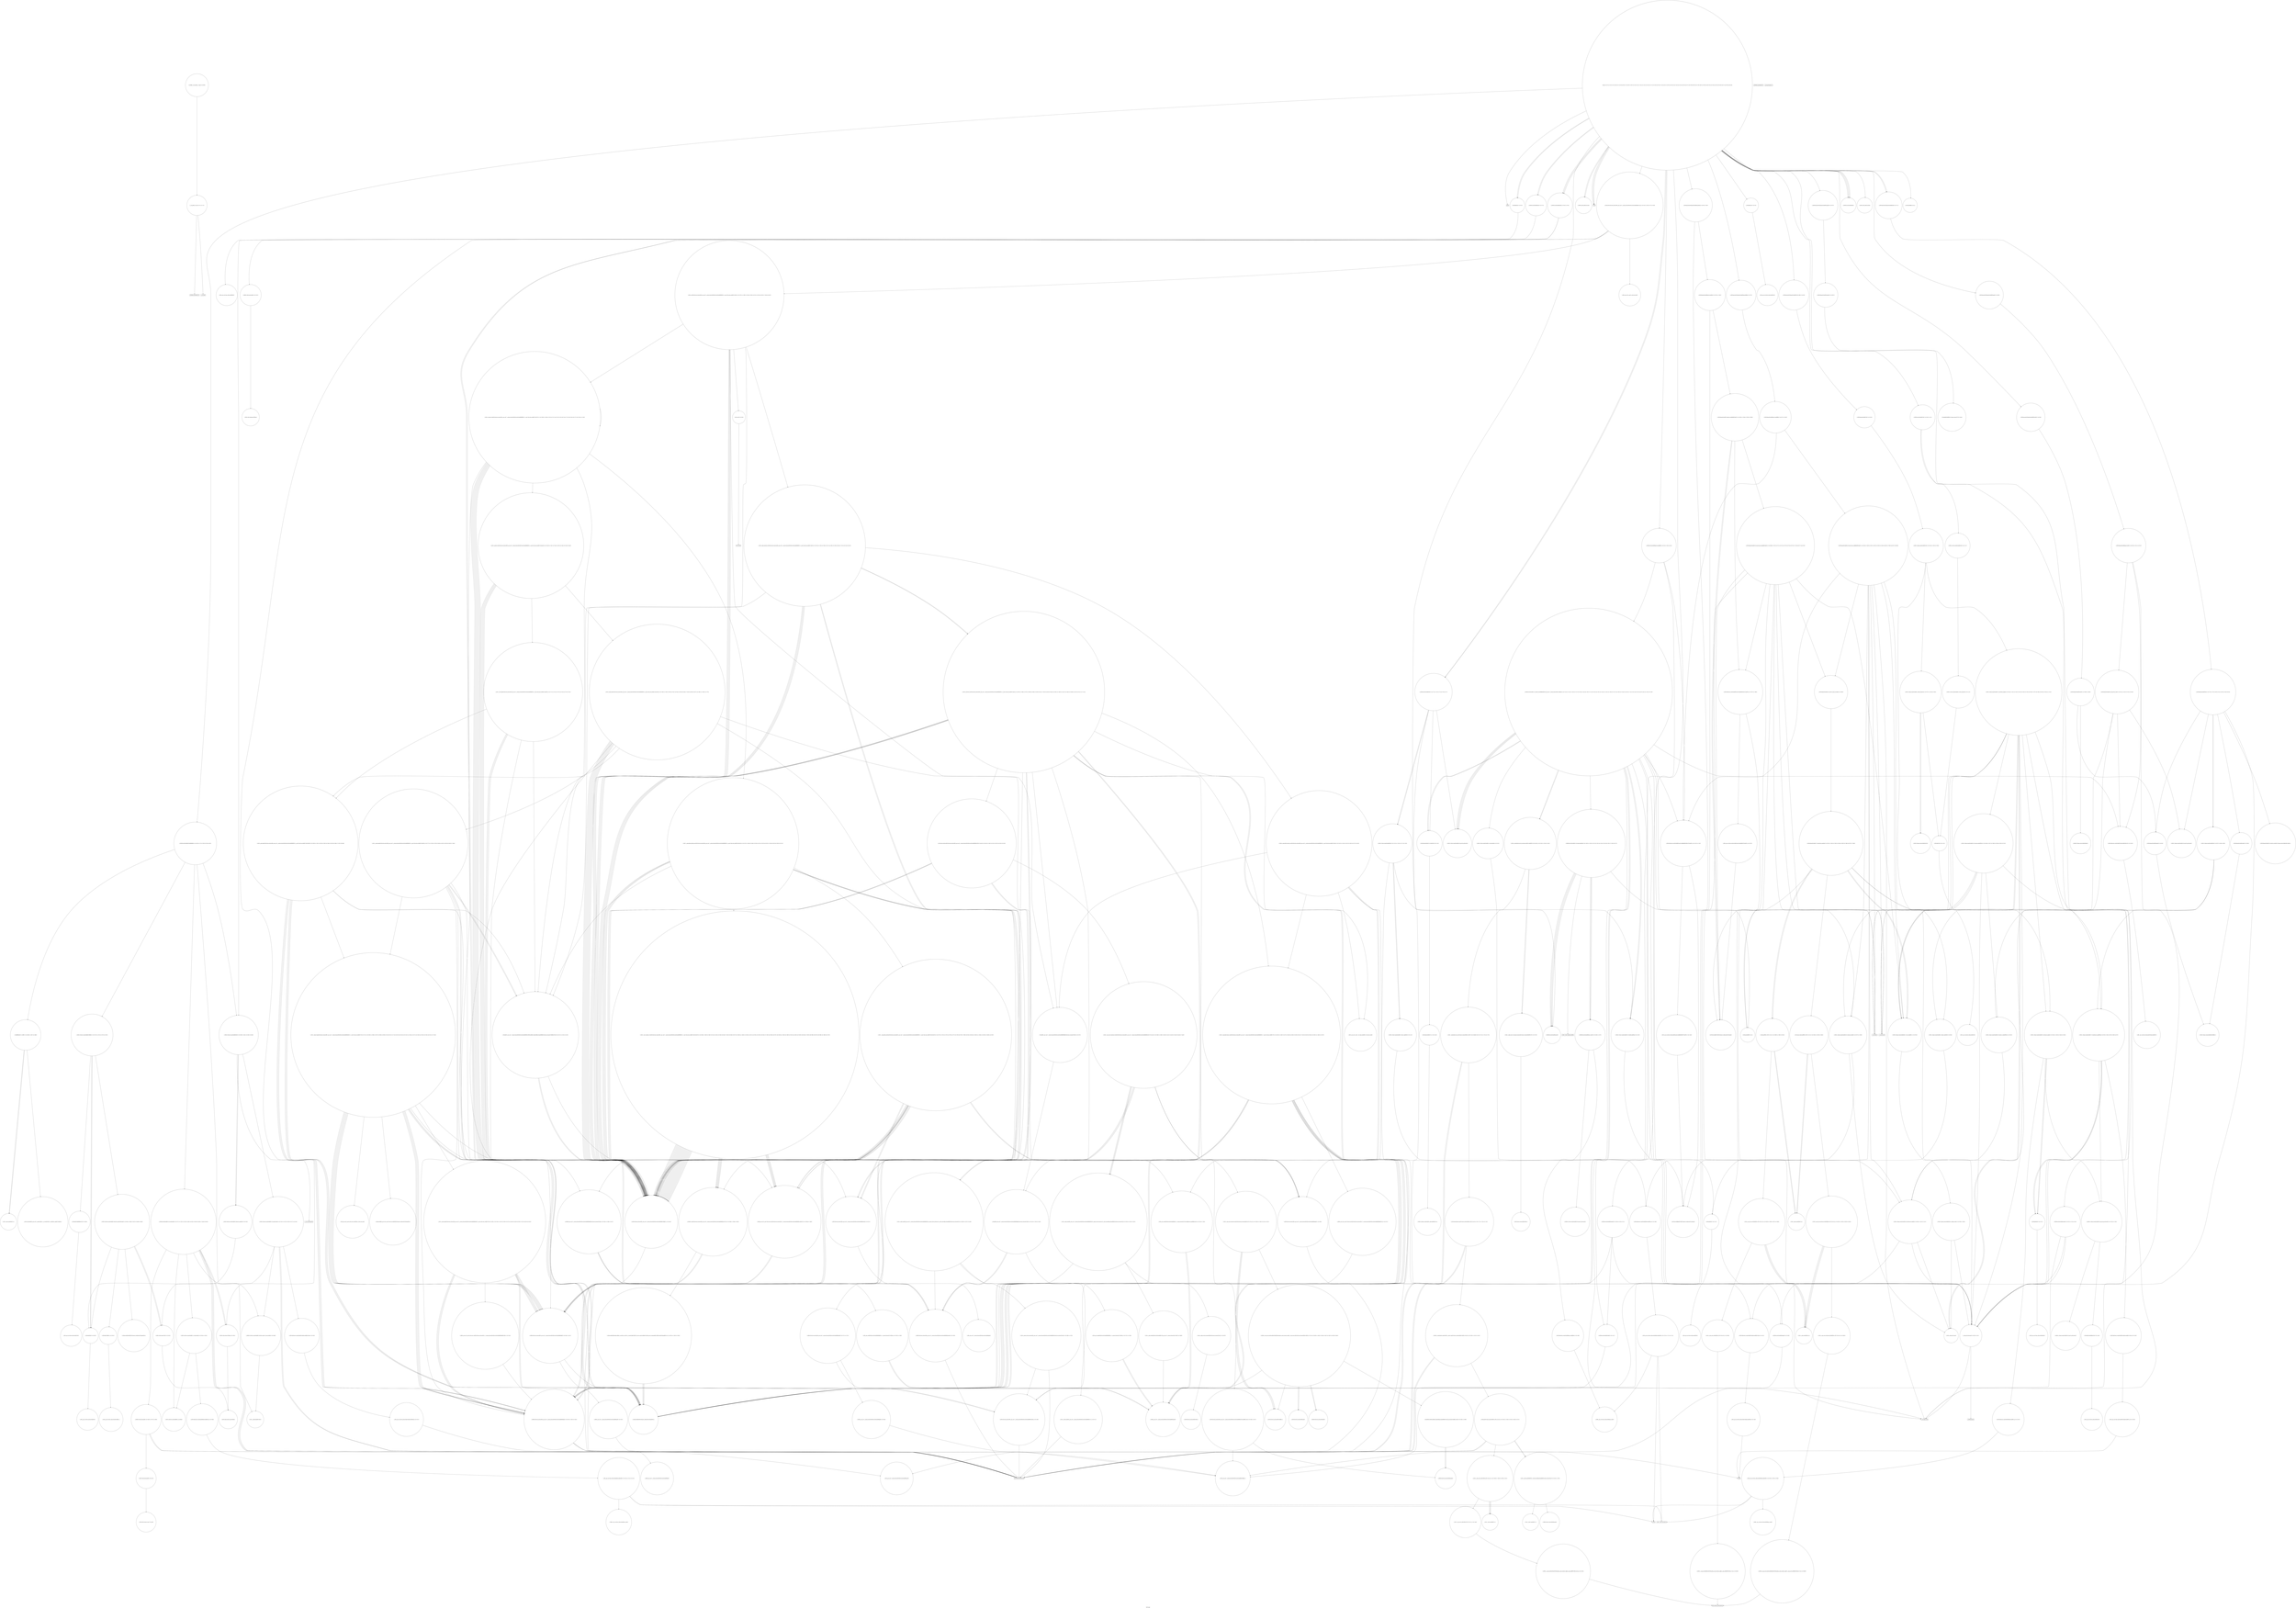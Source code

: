 digraph "Call Graph" {
	label="Call Graph";

	Node0x561147798580 [shape=record,shape=circle,label="{__cxx_global_var_init|{<s0>1|<s1>2}}"];
	Node0x561147798580:s0 -> Node0x561147798600[color=black];
	Node0x561147798580:s1 -> Node0x561147d2cff0[color=black];
	Node0x561147d348b0 [shape=record,shape=circle,label="{_ZNKSt13_Bvector_baseISaIbEE13_Bvector_impl11_M_end_addrEv|{<s0>489}}"];
	Node0x561147d348b0:s0 -> Node0x561147d30f90[color=black];
	Node0x561147d2e6f0 [shape=record,shape=circle,label="{_ZSt18uninitialized_copyISt13move_iteratorIPxES1_ET0_T_S4_S3_|{<s0>177|<s1>178|<s2>179}}"];
	Node0x561147d2e6f0:s0 -> Node0x561147d2e770[color=black];
	Node0x561147d2e6f0:s1 -> Node0x561147d2e770[color=black];
	Node0x561147d2e6f0:s2 -> Node0x561147d2e7f0[color=black];
	Node0x561147d2d570 [shape=record,shape=circle,label="{_ZNSt6vectorIbSaIbEEC2EmRKbRKS0_|{<s0>56|<s1>57|<s2>58|<s3>59|<s4>60}}"];
	Node0x561147d2d570:s0 -> Node0x561147d34730[color=black];
	Node0x561147d2d570:s1 -> Node0x561147d347b0[color=black];
	Node0x561147d2d570:s2 -> Node0x561147d348b0[color=black];
	Node0x561147d2d570:s3 -> Node0x561147d34830[color=black];
	Node0x561147d2d570:s4 -> Node0x561147d34930[color=black];
	Node0x561147d30f90 [shape=record,shape=circle,label="{_ZSt11__addressofImEPT_RS0_}"];
	Node0x561147d2edf0 [shape=record,shape=circle,label="{_ZNSt16reverse_iteratorIN9__gnu_cxx17__normal_iteratorIPxSt6vectorIxSaIxEEEEEC2ES6_|{<s0>196}}"];
	Node0x561147d2edf0:s0 -> Node0x561147d2e770[color=black];
	Node0x561147d2dc70 [shape=record,shape=Mrecord,label="{printf}"];
	Node0x561147d31690 [shape=record,shape=circle,label="{_ZN9__gnu_cxx13new_allocatorImE10deallocateEPmm|{<s0>521}}"];
	Node0x561147d31690:s0 -> Node0x561147d2f690[color=black];
	Node0x561147d2f4f0 [shape=record,shape=circle,label="{_ZSt13__heap_selectISt16reverse_iteratorIN9__gnu_cxx17__normal_iteratorIPxSt6vectorIxSaIxEEEEENS1_5__ops15_Iter_less_iterEEvT_SB_SB_T0_|{<s0>258|<s1>259|<s2>260|<s3>261|<s4>262|<s5>263|<s6>264|<s7>265|<s8>266|<s9>267|<s10>268|<s11>269|<s12>270}}"];
	Node0x561147d2f4f0:s0 -> Node0x561147d2eef0[color=black];
	Node0x561147d2f4f0:s1 -> Node0x561147d2eef0[color=black];
	Node0x561147d2f4f0:s2 -> Node0x561147d2f5f0[color=black];
	Node0x561147d2f4f0:s3 -> Node0x561147d2eef0[color=black];
	Node0x561147d2f4f0:s4 -> Node0x561147d32eb0[color=black];
	Node0x561147d2f4f0:s5 -> Node0x561147d2eef0[color=black];
	Node0x561147d2f4f0:s6 -> Node0x561147d2eef0[color=black];
	Node0x561147d2f4f0:s7 -> Node0x561147d32f30[color=black];
	Node0x561147d2f4f0:s8 -> Node0x561147d2eef0[color=black];
	Node0x561147d2f4f0:s9 -> Node0x561147d2eef0[color=black];
	Node0x561147d2f4f0:s10 -> Node0x561147d2eef0[color=black];
	Node0x561147d2f4f0:s11 -> Node0x561147d32fb0[color=black];
	Node0x561147d2f4f0:s12 -> Node0x561147d33030[color=black];
	Node0x561147d2e370 [shape=record,shape=circle,label="{_ZNSt11_Deque_baseIxSaIxEE17_M_deallocate_mapEPPxm|{<s0>93|<s1>94|<s2>95|<s3>96|<s4>97}}"];
	Node0x561147d2e370:s0 -> Node0x561147d2f710[color=black];
	Node0x561147d2e370:s1 -> Node0x561147d2f790[color=black];
	Node0x561147d2e370:s2 -> Node0x561147d2f810[color=black];
	Node0x561147d2e370:s3 -> Node0x561147d2f810[color=black];
	Node0x561147d2e370:s4 -> Node0x561147d2e0f0[color=black];
	Node0x561147d31d90 [shape=record,shape=circle,label="{_ZNSt11_Deque_baseIxSaIxEE16_M_allocate_nodeEv|{<s0>557|<s1>558}}"];
	Node0x561147d31d90:s0 -> Node0x561147d2e570[color=black];
	Node0x561147d31d90:s1 -> Node0x561147d30c10[color=black];
	Node0x561147d33430 [shape=record,shape=circle,label="{_ZSt4moveIRN9__gnu_cxx5__ops15_Iter_less_iterEEONSt16remove_referenceIT_E4typeEOS5_}"];
	Node0x561147d2fa90 [shape=record,shape=circle,label="{_ZN9__gnu_cxx13new_allocatorIPxED2Ev}"];
	Node0x561147d32490 [shape=record,shape=circle,label="{_ZSt13__copy_move_aILb0EPPxS1_ET1_T0_S3_S2_|{<s0>599}}"];
	Node0x561147d32490:s0 -> Node0x561147d32590[color=black];
	Node0x561147d33b30 [shape=record,shape=circle,label="{_ZSt16__insertion_sortISt16reverse_iteratorIN9__gnu_cxx17__normal_iteratorIPxSt6vectorIxSaIxEEEEENS1_5__ops15_Iter_less_iterEEvT_SB_T0_|{<s0>395|<s1>396|<s2>397|<s3>398|<s4>399|<s5>400|<s6>401|<s7>402|<s8>403|<s9>404|<s10>405|<s11>406|<s12>407|<s13>408|<s14>409|<s15>410|<s16>411|<s17>412}}"];
	Node0x561147d33b30:s0 -> Node0x561147d2f270[color=black];
	Node0x561147d33b30:s1 -> Node0x561147d33130[color=black];
	Node0x561147d33b30:s2 -> Node0x561147d2eff0[color=black];
	Node0x561147d33b30:s3 -> Node0x561147d2eef0[color=black];
	Node0x561147d33b30:s4 -> Node0x561147d2eef0[color=black];
	Node0x561147d33b30:s5 -> Node0x561147d32f30[color=black];
	Node0x561147d33b30:s6 -> Node0x561147d331b0[color=black];
	Node0x561147d33b30:s7 -> Node0x561147d330b0[color=black];
	Node0x561147d33b30:s8 -> Node0x561147d2eef0[color=black];
	Node0x561147d33b30:s9 -> Node0x561147d2eef0[color=black];
	Node0x561147d33b30:s10 -> Node0x561147d33130[color=black];
	Node0x561147d33b30:s11 -> Node0x561147d33c30[color=black];
	Node0x561147d33b30:s12 -> Node0x561147d330b0[color=black];
	Node0x561147d33b30:s13 -> Node0x561147d331b0[color=black];
	Node0x561147d33b30:s14 -> Node0x561147d2eef0[color=black];
	Node0x561147d33b30:s15 -> Node0x561147d33d30[color=black];
	Node0x561147d33b30:s16 -> Node0x561147d33cb0[color=black];
	Node0x561147d33b30:s17 -> Node0x561147d33030[color=black];
	Node0x561147d30190 [shape=record,shape=circle,label="{_ZNSt16allocator_traitsISaIxEE9constructIxJRKxEEEvRS0_PT_DpOT0_|{<s0>122|<s1>123}}"];
	Node0x561147d30190:s0 -> Node0x561147d30390[color=black];
	Node0x561147d30190:s1 -> Node0x561147d30310[color=black];
	Node0x561147d32b90 [shape=record,shape=circle,label="{_GLOBAL__sub_I_Rojko_1_0.cpp|{<s0>629}}"];
	Node0x561147d32b90:s0 -> Node0x561147798580[color=black];
	Node0x561147d34230 [shape=record,shape=circle,label="{_ZNKSt16reverse_iteratorIPxEdeEv}"];
	Node0x561147d30890 [shape=record,shape=circle,label="{_ZNKSt6vectorIxSaIxEE8max_sizeEv|{<s0>166|<s1>167}}"];
	Node0x561147d30890:s0 -> Node0x561147d30a90[color=black];
	Node0x561147d30890:s1 -> Node0x561147d30a10[color=black];
	Node0x561147798600 [shape=record,shape=Mrecord,label="{_ZNSt8ios_base4InitC1Ev}"];
	Node0x561147d34930 [shape=record,shape=circle,label="{_ZNSt13_Bvector_baseISaIbEED2Ev|{<s0>490|<s1>491|<s2>492|<s3>493}}"];
	Node0x561147d34930:s0 -> Node0x561147d31490[color=black];
	Node0x561147d34930:s1 -> Node0x561147d31510[color=black];
	Node0x561147d34930:s2 -> Node0x561147d31510[color=black];
	Node0x561147d34930:s3 -> Node0x561147d31590[color=black];
	Node0x561147d2e770 [shape=record,shape=Mrecord,label="{llvm.memcpy.p0i8.p0i8.i64}"];
	Node0x561147d2d5f0 [shape=record,shape=circle,label="{_ZNSaIbED2Ev|{<s0>61}}"];
	Node0x561147d2d5f0:s0 -> Node0x561147d346b0[color=black];
	Node0x561147d31010 [shape=record,shape=circle,label="{_ZNSt13_Bit_iteratorC2EPmj|{<s0>505}}"];
	Node0x561147d31010:s0 -> Node0x561147d34db0[color=black];
	Node0x561147d2ee70 [shape=record,shape=circle,label="{_ZSt6__sortISt16reverse_iteratorIN9__gnu_cxx17__normal_iteratorIPxSt6vectorIxSaIxEEEEENS1_5__ops15_Iter_less_iterEEvT_SB_T0_|{<s0>197|<s1>198|<s2>199|<s3>200|<s4>201|<s5>202|<s6>203|<s7>204|<s8>205}}"];
	Node0x561147d2ee70:s0 -> Node0x561147d2eff0[color=black];
	Node0x561147d2ee70:s1 -> Node0x561147d2eef0[color=black];
	Node0x561147d2ee70:s2 -> Node0x561147d2eef0[color=black];
	Node0x561147d2ee70:s3 -> Node0x561147d2f170[color=black];
	Node0x561147d2ee70:s4 -> Node0x561147d2f0f0[color=black];
	Node0x561147d2ee70:s5 -> Node0x561147d2f070[color=black];
	Node0x561147d2ee70:s6 -> Node0x561147d2eef0[color=black];
	Node0x561147d2ee70:s7 -> Node0x561147d2eef0[color=black];
	Node0x561147d2ee70:s8 -> Node0x561147d2f1f0[color=black];
	Node0x561147d2dcf0 [shape=record,shape=circle,label="{_ZNSt6vectorIbSaIbEED2Ev|{<s0>72}}"];
	Node0x561147d2dcf0:s0 -> Node0x561147d34930[color=black];
	Node0x561147d31710 [shape=record,shape=circle,label="{_ZNKSt13_Bit_iteratordeEv|{<s0>522}}"];
	Node0x561147d31710:s0 -> Node0x561147d31790[color=black];
	Node0x561147d2f570 [shape=record,shape=circle,label="{_ZSt11__sort_heapISt16reverse_iteratorIN9__gnu_cxx17__normal_iteratorIPxSt6vectorIxSaIxEEEEENS1_5__ops15_Iter_less_iterEEvT_SB_RT0_|{<s0>271|<s1>272|<s2>273|<s3>274|<s4>275|<s5>276}}"];
	Node0x561147d2f570:s0 -> Node0x561147d2f170[color=black];
	Node0x561147d2f570:s1 -> Node0x561147d336b0[color=black];
	Node0x561147d2f570:s2 -> Node0x561147d2eef0[color=black];
	Node0x561147d2f570:s3 -> Node0x561147d2eef0[color=black];
	Node0x561147d2f570:s4 -> Node0x561147d2eef0[color=black];
	Node0x561147d2f570:s5 -> Node0x561147d32fb0[color=black];
	Node0x561147d2e3f0 [shape=record,shape=circle,label="{_ZNSt11_Deque_baseIxSaIxEE11_Deque_implD2Ev|{<s0>98}}"];
	Node0x561147d2e3f0:s0 -> Node0x561147d2fb10[color=black];
	Node0x561147d31e10 [shape=record,shape=circle,label="{_ZNSt15_Deque_iteratorIxRxPxE14_S_buffer_sizeEv|{<s0>559|<s1>560}}"];
	Node0x561147d31e10:s0 -> Node0x561147d2e570[color=black];
	Node0x561147d31e10:s1 -> Node0x561147d2e0f0[color=black];
	Node0x561147d334b0 [shape=record,shape=circle,label="{_ZN9__gnu_cxx5__ops14_Iter_less_valC2ENS0_15_Iter_less_iterE}"];
	Node0x561147d2fb10 [shape=record,shape=circle,label="{_ZNSaIxED2Ev|{<s0>110}}"];
	Node0x561147d2fb10:s0 -> Node0x561147d2fb90[color=black];
	Node0x561147d32510 [shape=record,shape=circle,label="{_ZSt12__niter_baseIPPxET_S2_}"];
	Node0x561147d33bb0 [shape=record,shape=circle,label="{_ZSt26__unguarded_insertion_sortISt16reverse_iteratorIN9__gnu_cxx17__normal_iteratorIPxSt6vectorIxSaIxEEEEENS1_5__ops15_Iter_less_iterEEvT_SB_T0_|{<s0>413|<s1>414|<s2>415|<s3>416|<s4>417|<s5>418}}"];
	Node0x561147d33bb0:s0 -> Node0x561147d2eef0[color=black];
	Node0x561147d33bb0:s1 -> Node0x561147d2eff0[color=black];
	Node0x561147d33bb0:s2 -> Node0x561147d2eef0[color=black];
	Node0x561147d33bb0:s3 -> Node0x561147d33d30[color=black];
	Node0x561147d33bb0:s4 -> Node0x561147d33cb0[color=black];
	Node0x561147d33bb0:s5 -> Node0x561147d33030[color=black];
	Node0x561147d30210 [shape=record,shape=circle,label="{_ZNSt6vectorIxSaIxEE17_M_realloc_insertIJRKxEEEvN9__gnu_cxx17__normal_iteratorIPxS1_EEDpOT_|{<s0>124|<s1>125|<s2>126|<s3>127|<s4>128|<s5>129|<s6>130|<s7>131|<s8>132|<s9>133|<s10>134|<s11>135|<s12>136|<s13>137|<s14>138|<s15>139|<s16>140|<s17>141|<s18>142|<s19>143|<s20>144|<s21>145|<s22>146}}"];
	Node0x561147d30210:s0 -> Node0x561147d30410[color=black];
	Node0x561147d30210:s1 -> Node0x561147d30510[color=black];
	Node0x561147d30210:s2 -> Node0x561147d30490[color=black];
	Node0x561147d30210:s3 -> Node0x561147d30590[color=black];
	Node0x561147d30210:s4 -> Node0x561147d30390[color=black];
	Node0x561147d30210:s5 -> Node0x561147d30190[color=black];
	Node0x561147d30210:s6 -> Node0x561147d30690[color=black];
	Node0x561147d30210:s7 -> Node0x561147d2fe90[color=black];
	Node0x561147d30210:s8 -> Node0x561147d30610[color=black];
	Node0x561147d30210:s9 -> Node0x561147d30690[color=black];
	Node0x561147d30210:s10 -> Node0x561147d2fe90[color=black];
	Node0x561147d30210:s11 -> Node0x561147d30610[color=black];
	Node0x561147d30210:s12 -> Node0x561147d2e170[color=black];
	Node0x561147d30210:s13 -> Node0x561147d30710[color=black];
	Node0x561147d30210:s14 -> Node0x561147d30810[color=black];
	Node0x561147d30210:s15 -> Node0x561147d2fe90[color=black];
	Node0x561147d30210:s16 -> Node0x561147d2fe10[color=black];
	Node0x561147d30210:s17 -> Node0x561147d30090[color=black];
	Node0x561147d30210:s18 -> Node0x561147d30790[color=black];
	Node0x561147d30210:s19 -> Node0x561147d2fe90[color=black];
	Node0x561147d30210:s20 -> Node0x561147d2fe10[color=black];
	Node0x561147d30210:s21 -> Node0x561147d30090[color=black];
	Node0x561147d30210:s22 -> Node0x561147d2e0f0[color=black];
	Node0x561147d342b0 [shape=record,shape=circle,label="{_ZNKSt16reverse_iteratorIPxE4baseEv}"];
	Node0x561147d30910 [shape=record,shape=Mrecord,label="{_ZSt20__throw_length_errorPKc}"];
	Node0x561147d2cf70 [shape=record,shape=Mrecord,label="{_ZNSt8ios_base4InitD1Ev}"];
	Node0x561147d349b0 [shape=record,shape=circle,label="{_ZNSaImEC2IbEERKSaIT_E|{<s0>494}}"];
	Node0x561147d349b0:s0 -> Node0x561147d34b30[color=black];
	Node0x561147d2e7f0 [shape=record,shape=circle,label="{_ZNSt20__uninitialized_copyILb1EE13__uninit_copyISt13move_iteratorIPxES3_EET0_T_S6_S5_|{<s0>180|<s1>181|<s2>182}}"];
	Node0x561147d2e7f0:s0 -> Node0x561147d2e770[color=black];
	Node0x561147d2e7f0:s1 -> Node0x561147d2e770[color=black];
	Node0x561147d2e7f0:s2 -> Node0x561147d2e870[color=black];
	Node0x561147d2d670 [shape=record,shape=circle,label="{_ZNSt6vectorIbSaIbEEixEm|{<s0>62|<s1>63}}"];
	Node0x561147d2d670:s0 -> Node0x561147d31010[color=black];
	Node0x561147d2d670:s1 -> Node0x561147d31710[color=black];
	Node0x561147d31090 [shape=record,shape=circle,label="{_ZNKSt13_Bit_iteratorplEl|{<s0>506|<s1>507|<s2>508}}"];
	Node0x561147d31090:s0 -> Node0x561147d2e770[color=black];
	Node0x561147d31090:s1 -> Node0x561147d31290[color=black];
	Node0x561147d31090:s2 -> Node0x561147d2e770[color=black];
	Node0x561147d2eef0 [shape=record,shape=circle,label="{_ZNSt16reverse_iteratorIN9__gnu_cxx17__normal_iteratorIPxSt6vectorIxSaIxEEEEEC2ERKS7_|{<s0>206}}"];
	Node0x561147d2eef0:s0 -> Node0x561147d2e770[color=black];
	Node0x561147d2dd70 [shape=record,shape=circle,label="{_ZNSt6vectorIxSaIxEED2Ev|{<s0>73|<s1>74|<s2>75|<s3>76|<s4>77}}"];
	Node0x561147d2dd70:s0 -> Node0x561147d2fe90[color=black];
	Node0x561147d2dd70:s1 -> Node0x561147d2fe10[color=black];
	Node0x561147d2dd70:s2 -> Node0x561147d2ff10[color=black];
	Node0x561147d2dd70:s3 -> Node0x561147d2ff10[color=black];
	Node0x561147d2dd70:s4 -> Node0x561147d2e0f0[color=black];
	Node0x561147d31790 [shape=record,shape=circle,label="{_ZNSt14_Bit_referenceC2EPmm}"];
	Node0x561147d2f5f0 [shape=record,shape=circle,label="{_ZSt11__make_heapISt16reverse_iteratorIN9__gnu_cxx17__normal_iteratorIPxSt6vectorIxSaIxEEEEENS1_5__ops15_Iter_less_iterEEvT_SB_RT0_|{<s0>277|<s1>278|<s2>279|<s3>280|<s4>281|<s5>282|<s6>283|<s7>284}}"];
	Node0x561147d2f5f0:s0 -> Node0x561147d2f170[color=black];
	Node0x561147d2f5f0:s1 -> Node0x561147d2f170[color=black];
	Node0x561147d2f5f0:s2 -> Node0x561147d33130[color=black];
	Node0x561147d2f5f0:s3 -> Node0x561147d331b0[color=black];
	Node0x561147d2f5f0:s4 -> Node0x561147d330b0[color=black];
	Node0x561147d2f5f0:s5 -> Node0x561147d2eef0[color=black];
	Node0x561147d2f5f0:s6 -> Node0x561147d330b0[color=black];
	Node0x561147d2f5f0:s7 -> Node0x561147d33230[color=black];
	Node0x561147d2e470 [shape=record,shape=circle,label="{_ZNSt11_Deque_baseIxSaIxEE18_M_deallocate_nodeEPx|{<s0>99|<s1>100|<s2>101}}"];
	Node0x561147d2e470:s0 -> Node0x561147d2e570[color=black];
	Node0x561147d2e470:s1 -> Node0x561147d2e4f0[color=black];
	Node0x561147d2e470:s2 -> Node0x561147d2e0f0[color=black];
	Node0x561147d31e90 [shape=record,shape=circle,label="{_ZNSt5dequeIxSaIxEE9push_backEOx|{<s0>561|<s1>562}}"];
	Node0x561147d31e90:s0 -> Node0x561147d330b0[color=black];
	Node0x561147d31e90:s1 -> Node0x561147d31f10[color=black];
	Node0x561147d33530 [shape=record,shape=circle,label="{_ZSt11__push_heapISt16reverse_iteratorIN9__gnu_cxx17__normal_iteratorIPxSt6vectorIxSaIxEEEEElxNS1_5__ops14_Iter_less_valEEvT_T0_SC_T1_RT2_|{<s0>324|<s1>325|<s2>326|<s3>327|<s4>328|<s5>329|<s6>330|<s7>331|<s8>332|<s9>333}}"];
	Node0x561147d33530:s0 -> Node0x561147d33130[color=black];
	Node0x561147d33530:s1 -> Node0x561147d335b0[color=black];
	Node0x561147d33530:s2 -> Node0x561147d33130[color=black];
	Node0x561147d33530:s3 -> Node0x561147d331b0[color=black];
	Node0x561147d33530:s4 -> Node0x561147d330b0[color=black];
	Node0x561147d33530:s5 -> Node0x561147d33130[color=black];
	Node0x561147d33530:s6 -> Node0x561147d331b0[color=black];
	Node0x561147d33530:s7 -> Node0x561147d330b0[color=black];
	Node0x561147d33530:s8 -> Node0x561147d33130[color=black];
	Node0x561147d33530:s9 -> Node0x561147d331b0[color=black];
	Node0x561147d2fb90 [shape=record,shape=circle,label="{_ZN9__gnu_cxx13new_allocatorIxED2Ev}"];
	Node0x561147d32590 [shape=record,shape=circle,label="{_ZNSt11__copy_moveILb0ELb1ESt26random_access_iterator_tagE8__copy_mIPxEEPT_PKS4_S7_S5_|{<s0>600}}"];
	Node0x561147d32590:s0 -> Node0x561147d2eb70[color=black];
	Node0x561147d33c30 [shape=record,shape=circle,label="{_ZSt13move_backwardISt16reverse_iteratorIN9__gnu_cxx17__normal_iteratorIPxSt6vectorIxSaIxEEEEES8_ET0_T_SA_S9_|{<s0>419|<s1>420|<s2>421|<s3>422|<s4>423|<s5>424}}"];
	Node0x561147d33c30:s0 -> Node0x561147d2eef0[color=black];
	Node0x561147d33c30:s1 -> Node0x561147d33e30[color=black];
	Node0x561147d33c30:s2 -> Node0x561147d2eef0[color=black];
	Node0x561147d33c30:s3 -> Node0x561147d33e30[color=black];
	Node0x561147d33c30:s4 -> Node0x561147d2eef0[color=black];
	Node0x561147d33c30:s5 -> Node0x561147d33db0[color=black];
	Node0x561147d30290 [shape=record,shape=circle,label="{_ZNSt6vectorIxSaIxEE3endEv|{<s0>147}}"];
	Node0x561147d30290:s0 -> Node0x561147d30b90[color=black];
	Node0x561147d34330 [shape=record,shape=circle,label="{_ZSt23__make_reverse_iteratorIPxESt16reverse_iteratorIT_ES2_|{<s0>467}}"];
	Node0x561147d34330:s0 -> Node0x561147d34430[color=black];
	Node0x561147d30990 [shape=record,shape=circle,label="{_ZSt3maxImERKT_S2_S2_}"];
	Node0x561147d2cff0 [shape=record,shape=Mrecord,label="{__cxa_atexit}"];
	Node0x561147d34a30 [shape=record,shape=circle,label="{_ZNSt13_Bvector_baseISaIbEE13_Bvector_implC2EOSaImE|{<s0>495|<s1>496|<s2>497|<s3>498|<s4>499}}"];
	Node0x561147d34a30:s0 -> Node0x561147d34bb0[color=black];
	Node0x561147d34a30:s1 -> Node0x561147d34c30[color=black];
	Node0x561147d34a30:s2 -> Node0x561147d34cb0[color=black];
	Node0x561147d34a30:s3 -> Node0x561147d34cb0[color=black];
	Node0x561147d34a30:s4 -> Node0x561147d34ab0[color=black];
	Node0x561147d2e870 [shape=record,shape=circle,label="{_ZSt4copyISt13move_iteratorIPxES1_ET0_T_S4_S3_|{<s0>183|<s1>184|<s2>185|<s3>186|<s4>187}}"];
	Node0x561147d2e870:s0 -> Node0x561147d2e770[color=black];
	Node0x561147d2e870:s1 -> Node0x561147d2e970[color=black];
	Node0x561147d2e870:s2 -> Node0x561147d2e770[color=black];
	Node0x561147d2e870:s3 -> Node0x561147d2e970[color=black];
	Node0x561147d2e870:s4 -> Node0x561147d2e8f0[color=black];
	Node0x561147d2d6f0 [shape=record,shape=circle,label="{_ZNKSt14_Bit_referencecvbEv}"];
	Node0x561147d31110 [shape=record,shape=circle,label="{_ZNSt16allocator_traitsISaImEE8allocateERS0_m|{<s0>509}}"];
	Node0x561147d31110:s0 -> Node0x561147d31190[color=black];
	Node0x561147d2ef70 [shape=record,shape=circle,label="{_ZN9__gnu_cxx5__ops16__iter_less_iterEv}"];
	Node0x561147d2ddf0 [shape=record,shape=circle,label="{_ZNSt5dequeIxSaIxEED2Ev|{<s0>78|<s1>79|<s2>80|<s3>81|<s4>82|<s5>83|<s6>84}}"];
	Node0x561147d2ddf0:s0 -> Node0x561147d2def0[color=black];
	Node0x561147d2ddf0:s1 -> Node0x561147d2df70[color=black];
	Node0x561147d2ddf0:s2 -> Node0x561147d2dff0[color=black];
	Node0x561147d2ddf0:s3 -> Node0x561147d2de70[color=black];
	Node0x561147d2ddf0:s4 -> Node0x561147d2e070[color=black];
	Node0x561147d2ddf0:s5 -> Node0x561147d2e070[color=black];
	Node0x561147d2ddf0:s6 -> Node0x561147d2e0f0[color=black];
	Node0x561147d31810 [shape=record,shape=circle,label="{_ZNSt5dequeIxSaIxEEC2Ev|{<s0>523}}"];
	Node0x561147d31810:s0 -> Node0x561147d31890[color=black];
	Node0x561147d32eb0 [shape=record,shape=circle,label="{_ZStltIN9__gnu_cxx17__normal_iteratorIPxSt6vectorIxSaIxEEEEEbRKSt16reverse_iteratorIT_ESB_|{<s0>285|<s1>286|<s2>287}}"];
	Node0x561147d32eb0:s0 -> Node0x561147d2f370[color=black];
	Node0x561147d32eb0:s1 -> Node0x561147d2f370[color=black];
	Node0x561147d32eb0:s2 -> Node0x561147d33630[color=black];
	Node0x561147d2e4f0 [shape=record,shape=circle,label="{_ZNSt16allocator_traitsISaIxEE10deallocateERS0_Pxm|{<s0>102}}"];
	Node0x561147d2e4f0:s0 -> Node0x561147d2e5f0[color=black];
	Node0x561147d31f10 [shape=record,shape=circle,label="{_ZNSt5dequeIxSaIxEE12emplace_backIJxEEEvDpOT_|{<s0>563|<s1>564|<s2>565|<s3>566}}"];
	Node0x561147d31f10:s0 -> Node0x561147d32010[color=black];
	Node0x561147d31f10:s1 -> Node0x561147d31f90[color=black];
	Node0x561147d31f10:s2 -> Node0x561147d32010[color=black];
	Node0x561147d31f10:s3 -> Node0x561147d32090[color=black];
	Node0x561147d335b0 [shape=record,shape=circle,label="{_ZNK9__gnu_cxx5__ops14_Iter_less_valclISt16reverse_iteratorINS_17__normal_iteratorIPxSt6vectorIxSaIxEEEEExEEbT_RT0_|{<s0>334}}"];
	Node0x561147d335b0:s0 -> Node0x561147d331b0[color=black];
	Node0x561147d2fc10 [shape=record,shape=circle,label="{_ZNSt12_Vector_baseIxSaIxEEC2Ev|{<s0>111}}"];
	Node0x561147d2fc10:s0 -> Node0x561147d2fc90[color=black];
	Node0x561147d32610 [shape=record,shape=circle,label="{_ZSt23__copy_move_backward_a2ILb0EPPxS1_ET1_T0_S3_S2_|{<s0>601|<s1>602|<s2>603|<s3>604}}"];
	Node0x561147d32610:s0 -> Node0x561147d32510[color=black];
	Node0x561147d32610:s1 -> Node0x561147d32510[color=black];
	Node0x561147d32610:s2 -> Node0x561147d32510[color=black];
	Node0x561147d32610:s3 -> Node0x561147d32690[color=black];
	Node0x561147d33cb0 [shape=record,shape=circle,label="{_ZSt25__unguarded_linear_insertISt16reverse_iteratorIN9__gnu_cxx17__normal_iteratorIPxSt6vectorIxSaIxEEEEENS1_5__ops14_Val_less_iterEEvT_T0_|{<s0>425|<s1>426|<s2>427|<s3>428|<s4>429|<s5>430|<s6>431|<s7>432|<s8>433|<s9>434|<s10>435|<s11>436|<s12>437}}"];
	Node0x561147d33cb0:s0 -> Node0x561147d331b0[color=black];
	Node0x561147d33cb0:s1 -> Node0x561147d330b0[color=black];
	Node0x561147d33cb0:s2 -> Node0x561147d2eef0[color=black];
	Node0x561147d33cb0:s3 -> Node0x561147d336b0[color=black];
	Node0x561147d33cb0:s4 -> Node0x561147d2eef0[color=black];
	Node0x561147d33cb0:s5 -> Node0x561147d345b0[color=black];
	Node0x561147d33cb0:s6 -> Node0x561147d331b0[color=black];
	Node0x561147d33cb0:s7 -> Node0x561147d330b0[color=black];
	Node0x561147d33cb0:s8 -> Node0x561147d331b0[color=black];
	Node0x561147d33cb0:s9 -> Node0x561147d2e770[color=black];
	Node0x561147d33cb0:s10 -> Node0x561147d336b0[color=black];
	Node0x561147d33cb0:s11 -> Node0x561147d330b0[color=black];
	Node0x561147d33cb0:s12 -> Node0x561147d331b0[color=black];
	Node0x561147d30310 [shape=record,shape=circle,label="{_ZN9__gnu_cxx13new_allocatorIxE9constructIxJRKxEEEvPT_DpOT0_|{<s0>148}}"];
	Node0x561147d30310:s0 -> Node0x561147d30390[color=black];
	Node0x561147d343b0 [shape=record,shape=circle,label="{_ZSt12__niter_baseIPxSt6vectorIxSaIxEEET_N9__gnu_cxx17__normal_iteratorIS4_T0_EE|{<s0>468}}"];
	Node0x561147d343b0:s0 -> Node0x561147d30690[color=black];
	Node0x561147d30a10 [shape=record,shape=circle,label="{_ZNSt16allocator_traitsISaIxEE8max_sizeERKS0_|{<s0>168}}"];
	Node0x561147d30a10:s0 -> Node0x561147d30b10[color=black];
	Node0x561147d2d070 [shape=record,shape=circle,label="{main|{<s0>3|<s1>4|<s2>5|<s3>6|<s4>7|<s5>8|<s6>9|<s7>10|<s8>11|<s9>12|<s10>13|<s11>14|<s12>15|<s13>16|<s14>17|<s15>18|<s16>19|<s17>20|<s18>21|<s19>22|<s20>23|<s21>24|<s22>25|<s23>26|<s24>27|<s25>28|<s26>29|<s27>30|<s28>31|<s29>32|<s30>33|<s31>34|<s32>35|<s33>36|<s34>37|<s35>38|<s36>39}}"];
	Node0x561147d2d070:s0 -> Node0x561147d2d0f0[color=black];
	Node0x561147d2d070:s1 -> Node0x561147d2d0f0[color=black];
	Node0x561147d2d070:s2 -> Node0x561147d2d170[color=black];
	Node0x561147d2d070:s3 -> Node0x561147d2d0f0[color=black];
	Node0x561147d2d070:s4 -> Node0x561147d2d270[color=black];
	Node0x561147d2d070:s5 -> Node0x561147d2d370[color=black];
	Node0x561147d2d070:s6 -> Node0x561147d2d3f0[color=black];
	Node0x561147d2d070:s7 -> Node0x561147d2d2f0[color=black];
	Node0x561147d2d070:s8 -> Node0x561147d2d470[color=black];
	Node0x561147d2d070:s9 -> Node0x561147d2d4f0[color=black];
	Node0x561147d2d070:s10 -> Node0x561147d2d570[color=black];
	Node0x561147d2d070:s11 -> Node0x561147d2d5f0[color=black];
	Node0x561147d2d070:s12 -> Node0x561147d2d670[color=black];
	Node0x561147d2d070:s13 -> Node0x561147d2d6f0[color=black];
	Node0x561147d2d070:s14 -> Node0x561147d2d5f0[color=black];
	Node0x561147d2d070:s15 -> Node0x561147d2d770[color=black];
	Node0x561147d2d070:s16 -> Node0x561147d2d7f0[color=black];
	Node0x561147d2d070:s17 -> Node0x561147d2d870[color=black];
	Node0x561147d2d070:s18 -> Node0x561147d2d8f0[color=black];
	Node0x561147d2d070:s19 -> Node0x561147d2d970[color=black];
	Node0x561147d2d070:s20 -> Node0x561147d2d9f0[color=black];
	Node0x561147d2d070:s21 -> Node0x561147d2d670[color=black];
	Node0x561147d2d070:s22 -> Node0x561147d2d6f0[color=black];
	Node0x561147d2d070:s23 -> Node0x561147d2d9f0[color=black];
	Node0x561147d2d070:s24 -> Node0x561147d2d9f0[color=black];
	Node0x561147d2d070:s25 -> Node0x561147d2d670[color=black];
	Node0x561147d2d070:s26 -> Node0x561147d2da70[color=black];
	Node0x561147d2d070:s27 -> Node0x561147d2daf0[color=black];
	Node0x561147d2d070:s28 -> Node0x561147d2db70[color=black];
	Node0x561147d2d070:s29 -> Node0x561147d2db70[color=black];
	Node0x561147d2d070:s30 -> Node0x561147d2d9f0[color=black];
	Node0x561147d2d070:s31 -> Node0x561147d2dbf0[color=black];
	Node0x561147d2d070:s32 -> Node0x561147d2dc70[color=black];
	Node0x561147d2d070:s33 -> Node0x561147d2dcf0[color=black];
	Node0x561147d2d070:s34 -> Node0x561147d2dd70[color=black];
	Node0x561147d2d070:s35 -> Node0x561147d2dcf0[color=black];
	Node0x561147d2d070:s36 -> Node0x561147d2dd70[color=black];
	Node0x561147d34ab0 [shape=record,shape=circle,label="{_ZNSaImED2Ev|{<s0>500}}"];
	Node0x561147d34ab0:s0 -> Node0x561147d34e30[color=black];
	Node0x561147d2e8f0 [shape=record,shape=circle,label="{_ZSt14__copy_move_a2ILb1EPxS0_ET1_T0_S2_S1_|{<s0>188|<s1>189|<s2>190|<s3>191}}"];
	Node0x561147d2e8f0:s0 -> Node0x561147d2ea70[color=black];
	Node0x561147d2e8f0:s1 -> Node0x561147d2ea70[color=black];
	Node0x561147d2e8f0:s2 -> Node0x561147d2ea70[color=black];
	Node0x561147d2e8f0:s3 -> Node0x561147d2e9f0[color=black];
	Node0x561147d2d770 [shape=record,shape=circle,label="{_ZNSt5queueIxSt5dequeIxSaIxEEEC2IS2_vEEv|{<s0>64}}"];
	Node0x561147d2d770:s0 -> Node0x561147d31810[color=black];
	Node0x561147d31190 [shape=record,shape=circle,label="{_ZN9__gnu_cxx13new_allocatorImE8allocateEmPKv|{<s0>510|<s1>511|<s2>512}}"];
	Node0x561147d31190:s0 -> Node0x561147d31210[color=black];
	Node0x561147d31190:s1 -> Node0x561147d30d10[color=black];
	Node0x561147d31190:s2 -> Node0x561147d30d90[color=black];
	Node0x561147d2eff0 [shape=record,shape=circle,label="{_ZStneIN9__gnu_cxx17__normal_iteratorIPxSt6vectorIxSaIxEEEEEbRKSt16reverse_iteratorIT_ESB_|{<s0>207}}"];
	Node0x561147d2eff0:s0 -> Node0x561147d2f270[color=black];
	Node0x561147d2de70 [shape=record,shape=circle,label="{_ZNSt5dequeIxSaIxEE15_M_destroy_dataESt15_Deque_iteratorIxRxPxES5_RKS0_}"];
	Node0x561147d31890 [shape=record,shape=circle,label="{_ZNSt11_Deque_baseIxSaIxEEC2Ev|{<s0>524|<s1>525|<s2>526}}"];
	Node0x561147d31890:s0 -> Node0x561147d31910[color=black];
	Node0x561147d31890:s1 -> Node0x561147d31990[color=black];
	Node0x561147d31890:s2 -> Node0x561147d2e3f0[color=black];
	Node0x561147d32f30 [shape=record,shape=circle,label="{_ZNK9__gnu_cxx5__ops15_Iter_less_iterclISt16reverse_iteratorINS_17__normal_iteratorIPxSt6vectorIxSaIxEEEEESA_EEbT_T0_|{<s0>288|<s1>289}}"];
	Node0x561147d32f30:s0 -> Node0x561147d331b0[color=black];
	Node0x561147d32f30:s1 -> Node0x561147d331b0[color=black];
	Node0x561147d2e570 [shape=record,shape=circle,label="{_ZSt16__deque_buf_sizem}"];
	Node0x561147d31f90 [shape=record,shape=circle,label="{_ZNSt16allocator_traitsISaIxEE9constructIxJxEEEvRS0_PT_DpOT0_|{<s0>567|<s1>568}}"];
	Node0x561147d31f90:s0 -> Node0x561147d32010[color=black];
	Node0x561147d31f90:s1 -> Node0x561147d32110[color=black];
	Node0x561147d33630 [shape=record,shape=circle,label="{_ZN9__gnu_cxxltIPxSt6vectorIxSaIxEEEEbRKNS_17__normal_iteratorIT_T0_EESA_|{<s0>335|<s1>336}}"];
	Node0x561147d33630:s0 -> Node0x561147d30690[color=black];
	Node0x561147d33630:s1 -> Node0x561147d30690[color=black];
	Node0x561147d2fc90 [shape=record,shape=circle,label="{_ZNSt12_Vector_baseIxSaIxEE12_Vector_implC2Ev|{<s0>112}}"];
	Node0x561147d2fc90:s0 -> Node0x561147d2fd10[color=black];
	Node0x561147d32690 [shape=record,shape=circle,label="{_ZSt22__copy_move_backward_aILb0EPPxS1_ET1_T0_S3_S2_|{<s0>605}}"];
	Node0x561147d32690:s0 -> Node0x561147d32710[color=black];
	Node0x561147d33d30 [shape=record,shape=circle,label="{_ZN9__gnu_cxx5__ops15__val_comp_iterENS0_15_Iter_less_iterE}"];
	Node0x561147d30390 [shape=record,shape=circle,label="{_ZSt7forwardIRKxEOT_RNSt16remove_referenceIS2_E4typeE}"];
	Node0x561147d34430 [shape=record,shape=circle,label="{_ZNSt16reverse_iteratorIPxEC2ES0_}"];
	Node0x561147d30a90 [shape=record,shape=circle,label="{_ZNKSt12_Vector_baseIxSaIxEE19_M_get_Tp_allocatorEv}"];
	Node0x561147d2d0f0 [shape=record,shape=Mrecord,label="{scanf}"];
	Node0x561147d34b30 [shape=record,shape=circle,label="{_ZN9__gnu_cxx13new_allocatorImEC2Ev}"];
	Node0x561147d2e970 [shape=record,shape=circle,label="{_ZSt12__miter_baseIPxEDTcl12__miter_basecldtfp_4baseEEESt13move_iteratorIT_E|{<s0>192|<s1>193}}"];
	Node0x561147d2e970:s0 -> Node0x561147d2ec70[color=black];
	Node0x561147d2e970:s1 -> Node0x561147d2ebf0[color=black];
	Node0x561147d2d7f0 [shape=record,shape=circle,label="{_ZNSt5queueIxSt5dequeIxSaIxEEE4pushEOx|{<s0>65|<s1>66}}"];
	Node0x561147d2d7f0:s0 -> Node0x561147d330b0[color=black];
	Node0x561147d2d7f0:s1 -> Node0x561147d31e90[color=black];
	Node0x561147d31210 [shape=record,shape=circle,label="{_ZNK9__gnu_cxx13new_allocatorImE8max_sizeEv}"];
	Node0x561147d2f070 [shape=record,shape=circle,label="{_ZSt16__introsort_loopISt16reverse_iteratorIN9__gnu_cxx17__normal_iteratorIPxSt6vectorIxSaIxEEEEElNS1_5__ops15_Iter_less_iterEEvT_SB_T0_T1_|{<s0>208|<s1>209|<s2>210|<s3>211|<s4>212|<s5>213|<s6>214|<s7>215|<s8>216|<s9>217|<s10>218|<s11>219}}"];
	Node0x561147d2f070:s0 -> Node0x561147d2f170[color=black];
	Node0x561147d2f070:s1 -> Node0x561147d2eef0[color=black];
	Node0x561147d2f070:s2 -> Node0x561147d2eef0[color=black];
	Node0x561147d2f070:s3 -> Node0x561147d2eef0[color=black];
	Node0x561147d2f070:s4 -> Node0x561147d2f3f0[color=black];
	Node0x561147d2f070:s5 -> Node0x561147d2eef0[color=black];
	Node0x561147d2f070:s6 -> Node0x561147d2eef0[color=black];
	Node0x561147d2f070:s7 -> Node0x561147d2f470[color=black];
	Node0x561147d2f070:s8 -> Node0x561147d2eef0[color=black];
	Node0x561147d2f070:s9 -> Node0x561147d2eef0[color=black];
	Node0x561147d2f070:s10 -> Node0x561147d2f070[color=black];
	Node0x561147d2f070:s11 -> Node0x561147d2e770[color=black];
	Node0x561147d2def0 [shape=record,shape=circle,label="{_ZNSt5dequeIxSaIxEE5beginEv|{<s0>85}}"];
	Node0x561147d2def0:s0 -> Node0x561147d2e270[color=black];
	Node0x561147d31910 [shape=record,shape=circle,label="{_ZNSt11_Deque_baseIxSaIxEE11_Deque_implC2Ev|{<s0>527|<s1>528|<s2>529}}"];
	Node0x561147d31910:s0 -> Node0x561147d2fd10[color=black];
	Node0x561147d31910:s1 -> Node0x561147d31a10[color=black];
	Node0x561147d31910:s2 -> Node0x561147d31a10[color=black];
	Node0x561147d32fb0 [shape=record,shape=circle,label="{_ZSt10__pop_heapISt16reverse_iteratorIN9__gnu_cxx17__normal_iteratorIPxSt6vectorIxSaIxEEEEENS1_5__ops15_Iter_less_iterEEvT_SB_SB_RT0_|{<s0>290|<s1>291|<s2>292|<s3>293|<s4>294|<s5>295|<s6>296|<s7>297|<s8>298}}"];
	Node0x561147d32fb0:s0 -> Node0x561147d331b0[color=black];
	Node0x561147d32fb0:s1 -> Node0x561147d330b0[color=black];
	Node0x561147d32fb0:s2 -> Node0x561147d331b0[color=black];
	Node0x561147d32fb0:s3 -> Node0x561147d330b0[color=black];
	Node0x561147d32fb0:s4 -> Node0x561147d331b0[color=black];
	Node0x561147d32fb0:s5 -> Node0x561147d2eef0[color=black];
	Node0x561147d32fb0:s6 -> Node0x561147d2f170[color=black];
	Node0x561147d32fb0:s7 -> Node0x561147d330b0[color=black];
	Node0x561147d32fb0:s8 -> Node0x561147d33230[color=black];
	Node0x561147d2e5f0 [shape=record,shape=circle,label="{_ZN9__gnu_cxx13new_allocatorIxE10deallocateEPxm|{<s0>103}}"];
	Node0x561147d2e5f0:s0 -> Node0x561147d2f690[color=black];
	Node0x561147d32010 [shape=record,shape=circle,label="{_ZSt7forwardIxEOT_RNSt16remove_referenceIS0_E4typeE}"];
	Node0x561147d336b0 [shape=record,shape=circle,label="{_ZNSt16reverse_iteratorIN9__gnu_cxx17__normal_iteratorIPxSt6vectorIxSaIxEEEEEmmEv|{<s0>337}}"];
	Node0x561147d336b0:s0 -> Node0x561147d33730[color=black];
	Node0x561147d2fd10 [shape=record,shape=circle,label="{_ZNSaIxEC2Ev|{<s0>113}}"];
	Node0x561147d2fd10:s0 -> Node0x561147d2fd90[color=black];
	Node0x561147d32710 [shape=record,shape=circle,label="{_ZNSt20__copy_move_backwardILb0ELb1ESt26random_access_iterator_tagE13__copy_move_bIPxEEPT_PKS4_S7_S5_|{<s0>606}}"];
	Node0x561147d32710:s0 -> Node0x561147d2eb70[color=black];
	Node0x561147d33db0 [shape=record,shape=circle,label="{_ZSt23__copy_move_backward_a2ILb1ESt16reverse_iteratorIN9__gnu_cxx17__normal_iteratorIPxSt6vectorIxSaIxEEEEES8_ET1_T0_SA_S9_|{<s0>438|<s1>439|<s2>440|<s3>441|<s4>442|<s5>443|<s6>444|<s7>445}}"];
	Node0x561147d33db0:s0 -> Node0x561147d2eef0[color=black];
	Node0x561147d33db0:s1 -> Node0x561147d33f30[color=black];
	Node0x561147d33db0:s2 -> Node0x561147d2eef0[color=black];
	Node0x561147d33db0:s3 -> Node0x561147d33f30[color=black];
	Node0x561147d33db0:s4 -> Node0x561147d2eef0[color=black];
	Node0x561147d33db0:s5 -> Node0x561147d33f30[color=black];
	Node0x561147d33db0:s6 -> Node0x561147d33eb0[color=black];
	Node0x561147d33db0:s7 -> Node0x561147d33fb0[color=black];
	Node0x561147d30410 [shape=record,shape=circle,label="{_ZNKSt6vectorIxSaIxEE12_M_check_lenEmPKc|{<s0>149|<s1>150|<s2>151|<s3>152|<s4>153|<s5>154|<s6>155|<s7>156|<s8>157}}"];
	Node0x561147d30410:s0 -> Node0x561147d30890[color=black];
	Node0x561147d30410:s1 -> Node0x561147d2d470[color=black];
	Node0x561147d30410:s2 -> Node0x561147d30910[color=black];
	Node0x561147d30410:s3 -> Node0x561147d2d470[color=black];
	Node0x561147d30410:s4 -> Node0x561147d2d470[color=black];
	Node0x561147d30410:s5 -> Node0x561147d30990[color=black];
	Node0x561147d30410:s6 -> Node0x561147d2d470[color=black];
	Node0x561147d30410:s7 -> Node0x561147d30890[color=black];
	Node0x561147d30410:s8 -> Node0x561147d30890[color=black];
	Node0x561147d344b0 [shape=record,shape=circle,label="{_ZSt23__make_reverse_iteratorIN9__gnu_cxx17__normal_iteratorIPxSt6vectorIxSaIxEEEEESt16reverse_iteratorIT_ES8_|{<s0>469|<s1>470}}"];
	Node0x561147d344b0:s0 -> Node0x561147d2e770[color=black];
	Node0x561147d344b0:s1 -> Node0x561147d2edf0[color=black];
	Node0x561147d30b10 [shape=record,shape=circle,label="{_ZNK9__gnu_cxx13new_allocatorIxE8max_sizeEv}"];
	Node0x561147d2d170 [shape=record,shape=circle,label="{_ZNSt6vectorIxSaIxEEC2Ev|{<s0>40|<s1>41}}"];
	Node0x561147d2d170:s0 -> Node0x561147d2fc10[color=black];
	Node0x561147d2d170:s1 -> Node0x561147d2e0f0[color=black];
	Node0x561147d34bb0 [shape=record,shape=circle,label="{_ZSt4moveIRSaImEEONSt16remove_referenceIT_E4typeEOS3_}"];
	Node0x561147d2e9f0 [shape=record,shape=circle,label="{_ZSt13__copy_move_aILb1EPxS0_ET1_T0_S2_S1_|{<s0>194}}"];
	Node0x561147d2e9f0:s0 -> Node0x561147d2eaf0[color=black];
	Node0x561147d2d870 [shape=record,shape=circle,label="{_ZNKSt5queueIxSt5dequeIxSaIxEEE5emptyEv|{<s0>67}}"];
	Node0x561147d2d870:s0 -> Node0x561147d32790[color=black];
	Node0x561147d31290 [shape=record,shape=circle,label="{_ZNSt13_Bit_iteratorpLEl|{<s0>513}}"];
	Node0x561147d31290:s0 -> Node0x561147d31310[color=black];
	Node0x561147d2f0f0 [shape=record,shape=circle,label="{_ZSt4__lgl|{<s0>220}}"];
	Node0x561147d2f0f0:s0 -> Node0x561147d33ab0[color=black];
	Node0x561147d2df70 [shape=record,shape=circle,label="{_ZNSt5dequeIxSaIxEE3endEv|{<s0>86}}"];
	Node0x561147d2df70:s0 -> Node0x561147d2e270[color=black];
	Node0x561147d31990 [shape=record,shape=circle,label="{_ZNSt11_Deque_baseIxSaIxEE17_M_initialize_mapEm|{<s0>530|<s1>531|<s2>532|<s3>533|<s4>534|<s5>535|<s6>536|<s7>537|<s8>538|<s9>539|<s10>540|<s11>541}}"];
	Node0x561147d31990:s0 -> Node0x561147d2e570[color=black];
	Node0x561147d31990:s1 -> Node0x561147d30990[color=black];
	Node0x561147d31990:s2 -> Node0x561147d31a90[color=black];
	Node0x561147d31990:s3 -> Node0x561147d31b10[color=black];
	Node0x561147d31990:s4 -> Node0x561147d2e170[color=black];
	Node0x561147d31990:s5 -> Node0x561147d2e370[color=black];
	Node0x561147d31990:s6 -> Node0x561147d30790[color=black];
	Node0x561147d31990:s7 -> Node0x561147d30810[color=black];
	Node0x561147d31990:s8 -> Node0x561147d31b90[color=black];
	Node0x561147d31990:s9 -> Node0x561147d31b90[color=black];
	Node0x561147d31990:s10 -> Node0x561147d2e570[color=black];
	Node0x561147d31990:s11 -> Node0x561147d2e0f0[color=black];
	Node0x561147d33030 [shape=record,shape=circle,label="{_ZNSt16reverse_iteratorIN9__gnu_cxx17__normal_iteratorIPxSt6vectorIxSaIxEEEEEppEv|{<s0>299}}"];
	Node0x561147d33030:s0 -> Node0x561147d33330[color=black];
	Node0x561147d2f690 [shape=record,shape=Mrecord,label="{_ZdlPv}"];
	Node0x561147d32090 [shape=record,shape=circle,label="{_ZNSt5dequeIxSaIxEE16_M_push_back_auxIJxEEEvDpOT_|{<s0>569|<s1>570|<s2>571|<s3>572|<s4>573|<s5>574|<s6>575|<s7>576|<s8>577|<s9>578}}"];
	Node0x561147d32090:s0 -> Node0x561147d32190[color=black];
	Node0x561147d32090:s1 -> Node0x561147d31d90[color=black];
	Node0x561147d32090:s2 -> Node0x561147d32010[color=black];
	Node0x561147d32090:s3 -> Node0x561147d31f90[color=black];
	Node0x561147d32090:s4 -> Node0x561147d31b90[color=black];
	Node0x561147d32090:s5 -> Node0x561147d2e170[color=black];
	Node0x561147d32090:s6 -> Node0x561147d2e470[color=black];
	Node0x561147d32090:s7 -> Node0x561147d30790[color=black];
	Node0x561147d32090:s8 -> Node0x561147d30810[color=black];
	Node0x561147d32090:s9 -> Node0x561147d2e0f0[color=black];
	Node0x561147d33730 [shape=record,shape=circle,label="{_ZN9__gnu_cxx17__normal_iteratorIPxSt6vectorIxSaIxEEEppEv}"];
	Node0x561147d2fd90 [shape=record,shape=circle,label="{_ZN9__gnu_cxx13new_allocatorIxEC2Ev}"];
	Node0x561147d32790 [shape=record,shape=circle,label="{_ZNKSt5dequeIxSaIxEE5emptyEv|{<s0>607}}"];
	Node0x561147d32790:s0 -> Node0x561147d32810[color=black];
	Node0x561147d33e30 [shape=record,shape=circle,label="{_ZSt12__miter_baseIN9__gnu_cxx17__normal_iteratorIPxSt6vectorIxSaIxEEEEEDTcl23__make_reverse_iteratorcl12__miter_basecldtfp_4baseEEEESt16reverse_iteratorIT_E|{<s0>446|<s1>447|<s2>448}}"];
	Node0x561147d33e30:s0 -> Node0x561147d2f370[color=black];
	Node0x561147d33e30:s1 -> Node0x561147d34530[color=black];
	Node0x561147d33e30:s2 -> Node0x561147d344b0[color=black];
	Node0x561147d30490 [shape=record,shape=circle,label="{_ZN9__gnu_cxxmiIPxSt6vectorIxSaIxEEEENS_17__normal_iteratorIT_T0_E15difference_typeERKS8_SB_|{<s0>158|<s1>159}}"];
	Node0x561147d30490:s0 -> Node0x561147d30690[color=black];
	Node0x561147d30490:s1 -> Node0x561147d30690[color=black];
	Node0x561147d34530 [shape=record,shape=circle,label="{_ZSt12__miter_baseIN9__gnu_cxx17__normal_iteratorIPxSt6vectorIxSaIxEEEEET_S7_|{<s0>471}}"];
	Node0x561147d34530:s0 -> Node0x561147d2e770[color=black];
	Node0x561147d30b90 [shape=record,shape=circle,label="{_ZN9__gnu_cxx17__normal_iteratorIPxSt6vectorIxSaIxEEEC2ERKS1_}"];
	Node0x561147d2d1f0 [shape=record,shape=Mrecord,label="{__gxx_personality_v0}"];
	Node0x561147d34c30 [shape=record,shape=circle,label="{_ZNSaImEC2ERKS_|{<s0>501}}"];
	Node0x561147d34c30:s0 -> Node0x561147d34d30[color=black];
	Node0x561147d2ea70 [shape=record,shape=circle,label="{_ZSt12__niter_baseIPxET_S1_}"];
	Node0x561147d2d8f0 [shape=record,shape=circle,label="{_ZNSt5queueIxSt5dequeIxSaIxEEE5frontEv|{<s0>68}}"];
	Node0x561147d2d8f0:s0 -> Node0x561147d32890[color=black];
	Node0x561147d31310 [shape=record,shape=circle,label="{_ZNSt18_Bit_iterator_base7_M_incrEl}"];
	Node0x561147d2f170 [shape=record,shape=circle,label="{_ZStmiIN9__gnu_cxx17__normal_iteratorIPxSt6vectorIxSaIxEEEES6_EDTmicldtfp0_4baseEcldtfp_4baseEERKSt16reverse_iteratorIT_ERKS8_IT0_E|{<s0>221|<s1>222|<s2>223}}"];
	Node0x561147d2f170:s0 -> Node0x561147d2f370[color=black];
	Node0x561147d2f170:s1 -> Node0x561147d2f370[color=black];
	Node0x561147d2f170:s2 -> Node0x561147d30490[color=black];
	Node0x561147d2dff0 [shape=record,shape=circle,label="{_ZNSt11_Deque_baseIxSaIxEE19_M_get_Tp_allocatorEv}"];
	Node0x561147d31a10 [shape=record,shape=circle,label="{_ZNSt15_Deque_iteratorIxRxPxEC2Ev}"];
	Node0x561147d330b0 [shape=record,shape=circle,label="{_ZSt4moveIRxEONSt16remove_referenceIT_E4typeEOS2_}"];
	Node0x561147d2f710 [shape=record,shape=circle,label="{_ZNKSt11_Deque_baseIxSaIxEE20_M_get_map_allocatorEv|{<s0>104|<s1>105}}"];
	Node0x561147d2f710:s0 -> Node0x561147d2f890[color=black];
	Node0x561147d2f710:s1 -> Node0x561147d2f910[color=black];
	Node0x561147d32110 [shape=record,shape=circle,label="{_ZN9__gnu_cxx13new_allocatorIxE9constructIxJxEEEvPT_DpOT0_|{<s0>579}}"];
	Node0x561147d32110:s0 -> Node0x561147d32010[color=black];
	Node0x561147d337b0 [shape=record,shape=circle,label="{_ZSt22__move_median_to_firstISt16reverse_iteratorIN9__gnu_cxx17__normal_iteratorIPxSt6vectorIxSaIxEEEEENS1_5__ops15_Iter_less_iterEEvT_SB_SB_SB_T0_|{<s0>338|<s1>339|<s2>340|<s3>341|<s4>342|<s5>343|<s6>344|<s7>345|<s8>346|<s9>347|<s10>348|<s11>349|<s12>350|<s13>351|<s14>352|<s15>353|<s16>354|<s17>355|<s18>356|<s19>357|<s20>358|<s21>359|<s22>360|<s23>361|<s24>362|<s25>363|<s26>364|<s27>365|<s28>366|<s29>367|<s30>368|<s31>369|<s32>370}}"];
	Node0x561147d337b0:s0 -> Node0x561147d2eef0[color=black];
	Node0x561147d337b0:s1 -> Node0x561147d2eef0[color=black];
	Node0x561147d337b0:s2 -> Node0x561147d32f30[color=black];
	Node0x561147d337b0:s3 -> Node0x561147d2eef0[color=black];
	Node0x561147d337b0:s4 -> Node0x561147d2eef0[color=black];
	Node0x561147d337b0:s5 -> Node0x561147d32f30[color=black];
	Node0x561147d337b0:s6 -> Node0x561147d2eef0[color=black];
	Node0x561147d337b0:s7 -> Node0x561147d2eef0[color=black];
	Node0x561147d337b0:s8 -> Node0x561147d33930[color=black];
	Node0x561147d337b0:s9 -> Node0x561147d2eef0[color=black];
	Node0x561147d337b0:s10 -> Node0x561147d2eef0[color=black];
	Node0x561147d337b0:s11 -> Node0x561147d32f30[color=black];
	Node0x561147d337b0:s12 -> Node0x561147d2eef0[color=black];
	Node0x561147d337b0:s13 -> Node0x561147d2eef0[color=black];
	Node0x561147d337b0:s14 -> Node0x561147d33930[color=black];
	Node0x561147d337b0:s15 -> Node0x561147d2eef0[color=black];
	Node0x561147d337b0:s16 -> Node0x561147d2eef0[color=black];
	Node0x561147d337b0:s17 -> Node0x561147d33930[color=black];
	Node0x561147d337b0:s18 -> Node0x561147d2eef0[color=black];
	Node0x561147d337b0:s19 -> Node0x561147d2eef0[color=black];
	Node0x561147d337b0:s20 -> Node0x561147d32f30[color=black];
	Node0x561147d337b0:s21 -> Node0x561147d2eef0[color=black];
	Node0x561147d337b0:s22 -> Node0x561147d2eef0[color=black];
	Node0x561147d337b0:s23 -> Node0x561147d33930[color=black];
	Node0x561147d337b0:s24 -> Node0x561147d2eef0[color=black];
	Node0x561147d337b0:s25 -> Node0x561147d2eef0[color=black];
	Node0x561147d337b0:s26 -> Node0x561147d32f30[color=black];
	Node0x561147d337b0:s27 -> Node0x561147d2eef0[color=black];
	Node0x561147d337b0:s28 -> Node0x561147d2eef0[color=black];
	Node0x561147d337b0:s29 -> Node0x561147d33930[color=black];
	Node0x561147d337b0:s30 -> Node0x561147d2eef0[color=black];
	Node0x561147d337b0:s31 -> Node0x561147d2eef0[color=black];
	Node0x561147d337b0:s32 -> Node0x561147d33930[color=black];
	Node0x561147d2fe10 [shape=record,shape=circle,label="{_ZSt8_DestroyIPxxEvT_S1_RSaIT0_E|{<s0>114}}"];
	Node0x561147d2fe10:s0 -> Node0x561147d2ff90[color=black];
	Node0x561147d32810 [shape=record,shape=circle,label="{_ZSteqIxRxPxEbRKSt15_Deque_iteratorIT_T0_T1_ES8_}"];
	Node0x561147d33eb0 [shape=record,shape=circle,label="{_ZSt22__copy_move_backward_aILb1ESt16reverse_iteratorIPxES2_ET1_T0_S4_S3_|{<s0>449|<s1>450|<s2>451|<s3>452}}"];
	Node0x561147d33eb0:s0 -> Node0x561147d340b0[color=black];
	Node0x561147d33eb0:s1 -> Node0x561147d340b0[color=black];
	Node0x561147d33eb0:s2 -> Node0x561147d340b0[color=black];
	Node0x561147d33eb0:s3 -> Node0x561147d34030[color=black];
	Node0x561147d30510 [shape=record,shape=circle,label="{_ZNSt6vectorIxSaIxEE5beginEv|{<s0>160}}"];
	Node0x561147d30510:s0 -> Node0x561147d30b90[color=black];
	Node0x561147d345b0 [shape=record,shape=circle,label="{_ZNK9__gnu_cxx5__ops14_Val_less_iterclIxSt16reverse_iteratorINS_17__normal_iteratorIPxSt6vectorIxSaIxEEEEEEEbRT_T0_|{<s0>472}}"];
	Node0x561147d345b0:s0 -> Node0x561147d331b0[color=black];
	Node0x561147d30c10 [shape=record,shape=circle,label="{_ZNSt16allocator_traitsISaIxEE8allocateERS0_m|{<s0>169}}"];
	Node0x561147d30c10:s0 -> Node0x561147d30c90[color=black];
	Node0x561147d2d270 [shape=record,shape=circle,label="{_ZNSt6vectorIxSaIxEE9push_backERKx|{<s0>42|<s1>43|<s2>44}}"];
	Node0x561147d2d270:s0 -> Node0x561147d30190[color=black];
	Node0x561147d2d270:s1 -> Node0x561147d30290[color=black];
	Node0x561147d2d270:s2 -> Node0x561147d30210[color=black];
	Node0x561147d34cb0 [shape=record,shape=circle,label="{_ZNSt13_Bit_iteratorC2Ev|{<s0>502}}"];
	Node0x561147d34cb0:s0 -> Node0x561147d34db0[color=black];
	Node0x561147d2eaf0 [shape=record,shape=circle,label="{_ZNSt11__copy_moveILb1ELb1ESt26random_access_iterator_tagE8__copy_mIxEEPT_PKS3_S6_S4_|{<s0>195}}"];
	Node0x561147d2eaf0:s0 -> Node0x561147d2eb70[color=black];
	Node0x561147d2d970 [shape=record,shape=circle,label="{_ZNSt5queueIxSt5dequeIxSaIxEEE3popEv|{<s0>69}}"];
	Node0x561147d2d970:s0 -> Node0x561147d32990[color=black];
	Node0x561147d31390 [shape=record,shape=circle,label="{_ZSt8__fill_aIPmiEN9__gnu_cxx11__enable_ifIXsr11__is_scalarIT0_EE7__valueEvE6__typeET_S6_RKS3_}"];
	Node0x561147d2f1f0 [shape=record,shape=circle,label="{_ZSt22__final_insertion_sortISt16reverse_iteratorIN9__gnu_cxx17__normal_iteratorIPxSt6vectorIxSaIxEEEEENS1_5__ops15_Iter_less_iterEEvT_SB_T0_|{<s0>224|<s1>225|<s2>226|<s3>227|<s4>228|<s5>229|<s6>230|<s7>231|<s8>232|<s9>233}}"];
	Node0x561147d2f1f0:s0 -> Node0x561147d2f170[color=black];
	Node0x561147d2f1f0:s1 -> Node0x561147d2eef0[color=black];
	Node0x561147d2f1f0:s2 -> Node0x561147d33130[color=black];
	Node0x561147d2f1f0:s3 -> Node0x561147d33b30[color=black];
	Node0x561147d2f1f0:s4 -> Node0x561147d33130[color=black];
	Node0x561147d2f1f0:s5 -> Node0x561147d2eef0[color=black];
	Node0x561147d2f1f0:s6 -> Node0x561147d33bb0[color=black];
	Node0x561147d2f1f0:s7 -> Node0x561147d2eef0[color=black];
	Node0x561147d2f1f0:s8 -> Node0x561147d2eef0[color=black];
	Node0x561147d2f1f0:s9 -> Node0x561147d33b30[color=black];
	Node0x561147d2e070 [shape=record,shape=circle,label="{_ZNSt11_Deque_baseIxSaIxEED2Ev|{<s0>87|<s1>88|<s2>89}}"];
	Node0x561147d2e070:s0 -> Node0x561147d2e2f0[color=black];
	Node0x561147d2e070:s1 -> Node0x561147d2e370[color=black];
	Node0x561147d2e070:s2 -> Node0x561147d2e3f0[color=black];
	Node0x561147d31a90 [shape=record,shape=circle,label="{_ZNSt11_Deque_baseIxSaIxEE15_M_allocate_mapEm|{<s0>542|<s1>543|<s2>544|<s3>545}}"];
	Node0x561147d31a90:s0 -> Node0x561147d2f710[color=black];
	Node0x561147d31a90:s1 -> Node0x561147d31c10[color=black];
	Node0x561147d31a90:s2 -> Node0x561147d2f810[color=black];
	Node0x561147d31a90:s3 -> Node0x561147d2f810[color=black];
	Node0x561147d33130 [shape=record,shape=circle,label="{_ZNKSt16reverse_iteratorIN9__gnu_cxx17__normal_iteratorIPxSt6vectorIxSaIxEEEEEplEl|{<s0>300|<s1>301}}"];
	Node0x561147d33130:s0 -> Node0x561147d332b0[color=black];
	Node0x561147d33130:s1 -> Node0x561147d2edf0[color=black];
	Node0x561147d2f790 [shape=record,shape=circle,label="{_ZNSt16allocator_traitsISaIPxEE10deallocateERS1_PS0_m|{<s0>106}}"];
	Node0x561147d2f790:s0 -> Node0x561147d2fa10[color=black];
	Node0x561147d32190 [shape=record,shape=circle,label="{_ZNSt5dequeIxSaIxEE22_M_reserve_map_at_backEm|{<s0>580}}"];
	Node0x561147d32190:s0 -> Node0x561147d32210[color=black];
	Node0x561147d33830 [shape=record,shape=circle,label="{_ZNKSt16reverse_iteratorIN9__gnu_cxx17__normal_iteratorIPxSt6vectorIxSaIxEEEEEmiEl|{<s0>371|<s1>372}}"];
	Node0x561147d33830:s0 -> Node0x561147d33a30[color=black];
	Node0x561147d33830:s1 -> Node0x561147d2edf0[color=black];
	Node0x561147d2fe90 [shape=record,shape=circle,label="{_ZNSt12_Vector_baseIxSaIxEE19_M_get_Tp_allocatorEv}"];
	Node0x561147d32890 [shape=record,shape=circle,label="{_ZNSt5dequeIxSaIxEE5frontEv|{<s0>608|<s1>609}}"];
	Node0x561147d32890:s0 -> Node0x561147d2def0[color=black];
	Node0x561147d32890:s1 -> Node0x561147d32910[color=black];
	Node0x561147d33f30 [shape=record,shape=circle,label="{_ZSt12__niter_baseIN9__gnu_cxx17__normal_iteratorIPxSt6vectorIxSaIxEEEEEDTcl23__make_reverse_iteratorcl12__niter_basecldtfp_4baseEEEESt16reverse_iteratorIT_E|{<s0>453|<s1>454|<s2>455}}"];
	Node0x561147d33f30:s0 -> Node0x561147d2f370[color=black];
	Node0x561147d33f30:s1 -> Node0x561147d343b0[color=black];
	Node0x561147d33f30:s2 -> Node0x561147d34330[color=black];
	Node0x561147d30590 [shape=record,shape=circle,label="{_ZNSt12_Vector_baseIxSaIxEE11_M_allocateEm|{<s0>161}}"];
	Node0x561147d30590:s0 -> Node0x561147d30c10[color=black];
	Node0x561147d34630 [shape=record,shape=circle,label="{_ZN9__gnu_cxx13new_allocatorIbEC2Ev}"];
	Node0x561147d30c90 [shape=record,shape=circle,label="{_ZN9__gnu_cxx13new_allocatorIxE8allocateEmPKv|{<s0>170|<s1>171|<s2>172}}"];
	Node0x561147d30c90:s0 -> Node0x561147d30b10[color=black];
	Node0x561147d30c90:s1 -> Node0x561147d30d10[color=black];
	Node0x561147d30c90:s2 -> Node0x561147d30d90[color=black];
	Node0x561147d2d2f0 [shape=record,shape=circle,label="{_ZSt4sortISt16reverse_iteratorIN9__gnu_cxx17__normal_iteratorIPxSt6vectorIxSaIxEEEEEEvT_S9_|{<s0>45|<s1>46|<s2>47|<s3>48}}"];
	Node0x561147d2d2f0:s0 -> Node0x561147d2eef0[color=black];
	Node0x561147d2d2f0:s1 -> Node0x561147d2eef0[color=black];
	Node0x561147d2d2f0:s2 -> Node0x561147d2ef70[color=black];
	Node0x561147d2d2f0:s3 -> Node0x561147d2ee70[color=black];
	Node0x561147d34d30 [shape=record,shape=circle,label="{_ZN9__gnu_cxx13new_allocatorImEC2ERKS1_}"];
	Node0x561147d2eb70 [shape=record,shape=Mrecord,label="{llvm.memmove.p0i8.p0i8.i64}"];
	Node0x561147d2d9f0 [shape=record,shape=circle,label="{_ZNSt6vectorIxSaIxEEixEm}"];
	Node0x561147d31410 [shape=record,shape=circle,label="{_ZSt12__niter_baseIPmET_S1_}"];
	Node0x561147d2f270 [shape=record,shape=circle,label="{_ZSteqIN9__gnu_cxx17__normal_iteratorIPxSt6vectorIxSaIxEEEEEbRKSt16reverse_iteratorIT_ESB_|{<s0>234|<s1>235|<s2>236}}"];
	Node0x561147d2f270:s0 -> Node0x561147d2f370[color=black];
	Node0x561147d2f270:s1 -> Node0x561147d2f370[color=black];
	Node0x561147d2f270:s2 -> Node0x561147d2f2f0[color=black];
	Node0x561147d2e0f0 [shape=record,shape=circle,label="{__clang_call_terminate|{<s0>90|<s1>91}}"];
	Node0x561147d2e0f0:s0 -> Node0x561147d2e170[color=black];
	Node0x561147d2e0f0:s1 -> Node0x561147d2e1f0[color=black];
	Node0x561147d31b10 [shape=record,shape=circle,label="{_ZNSt11_Deque_baseIxSaIxEE15_M_create_nodesEPPxS3_|{<s0>546|<s1>547|<s2>548|<s3>549|<s4>550|<s5>551}}"];
	Node0x561147d31b10:s0 -> Node0x561147d31d90[color=black];
	Node0x561147d31b10:s1 -> Node0x561147d2e170[color=black];
	Node0x561147d31b10:s2 -> Node0x561147d2e2f0[color=black];
	Node0x561147d31b10:s3 -> Node0x561147d30790[color=black];
	Node0x561147d31b10:s4 -> Node0x561147d30810[color=black];
	Node0x561147d31b10:s5 -> Node0x561147d2e0f0[color=black];
	Node0x561147d331b0 [shape=record,shape=circle,label="{_ZNKSt16reverse_iteratorIN9__gnu_cxx17__normal_iteratorIPxSt6vectorIxSaIxEEEEEdeEv|{<s0>302|<s1>303|<s2>304}}"];
	Node0x561147d331b0:s0 -> Node0x561147d2e770[color=black];
	Node0x561147d331b0:s1 -> Node0x561147d33330[color=black];
	Node0x561147d331b0:s2 -> Node0x561147d333b0[color=black];
	Node0x561147d2f810 [shape=record,shape=circle,label="{_ZNSaIPxED2Ev|{<s0>107}}"];
	Node0x561147d2f810:s0 -> Node0x561147d2fa90[color=black];
	Node0x561147d32210 [shape=record,shape=circle,label="{_ZNSt5dequeIxSaIxEE17_M_reallocate_mapEmb|{<s0>581|<s1>582|<s2>583|<s3>584|<s4>585|<s5>586|<s6>587|<s7>588}}"];
	Node0x561147d32210:s0 -> Node0x561147d32290[color=black];
	Node0x561147d32210:s1 -> Node0x561147d32310[color=black];
	Node0x561147d32210:s2 -> Node0x561147d30990[color=black];
	Node0x561147d32210:s3 -> Node0x561147d31a90[color=black];
	Node0x561147d32210:s4 -> Node0x561147d32290[color=black];
	Node0x561147d32210:s5 -> Node0x561147d2e370[color=black];
	Node0x561147d32210:s6 -> Node0x561147d31b90[color=black];
	Node0x561147d32210:s7 -> Node0x561147d31b90[color=black];
	Node0x561147d338b0 [shape=record,shape=circle,label="{_ZSt21__unguarded_partitionISt16reverse_iteratorIN9__gnu_cxx17__normal_iteratorIPxSt6vectorIxSaIxEEEEENS1_5__ops15_Iter_less_iterEET_SB_SB_SB_T0_|{<s0>373|<s1>374|<s2>375|<s3>376|<s4>377|<s5>378|<s6>379|<s7>380|<s8>381|<s9>382|<s10>383|<s11>384|<s12>385|<s13>386|<s14>387}}"];
	Node0x561147d338b0:s0 -> Node0x561147d2eef0[color=black];
	Node0x561147d338b0:s1 -> Node0x561147d2eef0[color=black];
	Node0x561147d338b0:s2 -> Node0x561147d32f30[color=black];
	Node0x561147d338b0:s3 -> Node0x561147d33030[color=black];
	Node0x561147d338b0:s4 -> Node0x561147d336b0[color=black];
	Node0x561147d338b0:s5 -> Node0x561147d2eef0[color=black];
	Node0x561147d338b0:s6 -> Node0x561147d2eef0[color=black];
	Node0x561147d338b0:s7 -> Node0x561147d32f30[color=black];
	Node0x561147d338b0:s8 -> Node0x561147d336b0[color=black];
	Node0x561147d338b0:s9 -> Node0x561147d32eb0[color=black];
	Node0x561147d338b0:s10 -> Node0x561147d2eef0[color=black];
	Node0x561147d338b0:s11 -> Node0x561147d2eef0[color=black];
	Node0x561147d338b0:s12 -> Node0x561147d2eef0[color=black];
	Node0x561147d338b0:s13 -> Node0x561147d33930[color=black];
	Node0x561147d338b0:s14 -> Node0x561147d33030[color=black];
	Node0x561147d2ff10 [shape=record,shape=circle,label="{_ZNSt12_Vector_baseIxSaIxEED2Ev|{<s0>115|<s1>116|<s2>117|<s3>118}}"];
	Node0x561147d2ff10:s0 -> Node0x561147d30090[color=black];
	Node0x561147d2ff10:s1 -> Node0x561147d30110[color=black];
	Node0x561147d2ff10:s2 -> Node0x561147d30110[color=black];
	Node0x561147d2ff10:s3 -> Node0x561147d2e0f0[color=black];
	Node0x561147d32910 [shape=record,shape=circle,label="{_ZNKSt15_Deque_iteratorIxRxPxEdeEv}"];
	Node0x561147d33fb0 [shape=record,shape=circle,label="{_ZNSt16reverse_iteratorIN9__gnu_cxx17__normal_iteratorIPxSt6vectorIxSaIxEEEEEC2IS2_EERKS_IT_E|{<s0>456|<s1>457}}"];
	Node0x561147d33fb0:s0 -> Node0x561147d342b0[color=black];
	Node0x561147d33fb0:s1 -> Node0x561147d30b90[color=black];
	Node0x561147d30610 [shape=record,shape=circle,label="{_ZSt34__uninitialized_move_if_noexcept_aIPxS0_SaIxEET0_T_S3_S2_RT1_|{<s0>162|<s1>163|<s2>164}}"];
	Node0x561147d30610:s0 -> Node0x561147d2e670[color=black];
	Node0x561147d30610:s1 -> Node0x561147d2e670[color=black];
	Node0x561147d30610:s2 -> Node0x561147d30e10[color=black];
	Node0x561147d346b0 [shape=record,shape=circle,label="{_ZN9__gnu_cxx13new_allocatorIbED2Ev}"];
	Node0x561147d30d10 [shape=record,shape=Mrecord,label="{_ZSt17__throw_bad_allocv}"];
	Node0x561147d2d370 [shape=record,shape=circle,label="{_ZNSt6vectorIxSaIxEE6rbeginEv|{<s0>49|<s1>50|<s2>51}}"];
	Node0x561147d2d370:s0 -> Node0x561147d30290[color=black];
	Node0x561147d2d370:s1 -> Node0x561147d2edf0[color=black];
	Node0x561147d2d370:s2 -> Node0x561147d2e0f0[color=black];
	Node0x561147d34db0 [shape=record,shape=circle,label="{_ZNSt18_Bit_iterator_baseC2EPmj}"];
	Node0x561147d2ebf0 [shape=record,shape=circle,label="{_ZSt12__miter_baseIPxET_S1_}"];
	Node0x561147d2da70 [shape=record,shape=circle,label="{_ZNSt14_Bit_referenceaSEb}"];
	Node0x561147d31490 [shape=record,shape=circle,label="{_ZNSt13_Bvector_baseISaIbEE13_M_deallocateEv|{<s0>514|<s1>515|<s2>516|<s3>517|<s4>518}}"];
	Node0x561147d31490:s0 -> Node0x561147d348b0[color=black];
	Node0x561147d31490:s1 -> Node0x561147d31610[color=black];
	Node0x561147d31490:s2 -> Node0x561147d34cb0[color=black];
	Node0x561147d31490:s3 -> Node0x561147d2e770[color=black];
	Node0x561147d31490:s4 -> Node0x561147d2e770[color=black];
	Node0x561147d2f2f0 [shape=record,shape=circle,label="{_ZN9__gnu_cxxeqIPxSt6vectorIxSaIxEEEEbRKNS_17__normal_iteratorIT_T0_EESA_|{<s0>237|<s1>238}}"];
	Node0x561147d2f2f0:s0 -> Node0x561147d30690[color=black];
	Node0x561147d2f2f0:s1 -> Node0x561147d30690[color=black];
	Node0x561147d2e170 [shape=record,shape=Mrecord,label="{__cxa_begin_catch}"];
	Node0x561147d31b90 [shape=record,shape=circle,label="{_ZNSt15_Deque_iteratorIxRxPxE11_M_set_nodeEPS1_|{<s0>552}}"];
	Node0x561147d31b90:s0 -> Node0x561147d31e10[color=black];
	Node0x561147d33230 [shape=record,shape=circle,label="{_ZSt13__adjust_heapISt16reverse_iteratorIN9__gnu_cxx17__normal_iteratorIPxSt6vectorIxSaIxEEEEElxNS1_5__ops15_Iter_less_iterEEvT_T0_SC_T1_T2_|{<s0>305|<s1>306|<s2>307|<s3>308|<s4>309|<s5>310|<s6>311|<s7>312|<s8>313|<s9>314|<s10>315|<s11>316|<s12>317|<s13>318|<s14>319|<s15>320|<s16>321|<s17>322}}"];
	Node0x561147d33230:s0 -> Node0x561147d33130[color=black];
	Node0x561147d33230:s1 -> Node0x561147d33130[color=black];
	Node0x561147d33230:s2 -> Node0x561147d32f30[color=black];
	Node0x561147d33230:s3 -> Node0x561147d33130[color=black];
	Node0x561147d33230:s4 -> Node0x561147d331b0[color=black];
	Node0x561147d33230:s5 -> Node0x561147d330b0[color=black];
	Node0x561147d33230:s6 -> Node0x561147d33130[color=black];
	Node0x561147d33230:s7 -> Node0x561147d331b0[color=black];
	Node0x561147d33230:s8 -> Node0x561147d33130[color=black];
	Node0x561147d33230:s9 -> Node0x561147d331b0[color=black];
	Node0x561147d33230:s10 -> Node0x561147d330b0[color=black];
	Node0x561147d33230:s11 -> Node0x561147d33130[color=black];
	Node0x561147d33230:s12 -> Node0x561147d331b0[color=black];
	Node0x561147d33230:s13 -> Node0x561147d33430[color=black];
	Node0x561147d33230:s14 -> Node0x561147d334b0[color=black];
	Node0x561147d33230:s15 -> Node0x561147d2eef0[color=black];
	Node0x561147d33230:s16 -> Node0x561147d330b0[color=black];
	Node0x561147d33230:s17 -> Node0x561147d33530[color=black];
	Node0x561147d2f890 [shape=record,shape=circle,label="{_ZNKSt11_Deque_baseIxSaIxEE19_M_get_Tp_allocatorEv}"];
	Node0x561147d32290 [shape=record,shape=circle,label="{_ZSt4copyIPPxS1_ET0_T_S3_S2_|{<s0>589|<s1>590|<s2>591}}"];
	Node0x561147d32290:s0 -> Node0x561147d32410[color=black];
	Node0x561147d32290:s1 -> Node0x561147d32410[color=black];
	Node0x561147d32290:s2 -> Node0x561147d32390[color=black];
	Node0x561147d33930 [shape=record,shape=circle,label="{_ZSt9iter_swapISt16reverse_iteratorIN9__gnu_cxx17__normal_iteratorIPxSt6vectorIxSaIxEEEEES8_EvT_T0_|{<s0>388|<s1>389|<s2>390}}"];
	Node0x561147d33930:s0 -> Node0x561147d331b0[color=black];
	Node0x561147d33930:s1 -> Node0x561147d331b0[color=black];
	Node0x561147d33930:s2 -> Node0x561147d339b0[color=black];
	Node0x561147d2ff90 [shape=record,shape=circle,label="{_ZSt8_DestroyIPxEvT_S1_|{<s0>119}}"];
	Node0x561147d2ff90:s0 -> Node0x561147d30010[color=black];
	Node0x561147d32990 [shape=record,shape=circle,label="{_ZNSt5dequeIxSaIxEE9pop_frontEv|{<s0>610|<s1>611|<s2>612}}"];
	Node0x561147d32990:s0 -> Node0x561147d30710[color=black];
	Node0x561147d32990:s1 -> Node0x561147d32a10[color=black];
	Node0x561147d32990:s2 -> Node0x561147d2e0f0[color=black];
	Node0x561147d34030 [shape=record,shape=circle,label="{_ZNSt20__copy_move_backwardILb1ELb0ESt26random_access_iterator_tagE13__copy_move_bISt16reverse_iteratorIPxES5_EET0_T_S7_S6_|{<s0>458|<s1>459|<s2>460|<s3>461|<s4>462|<s5>463|<s6>464}}"];
	Node0x561147d34030:s0 -> Node0x561147d34130[color=black];
	Node0x561147d34030:s1 -> Node0x561147d341b0[color=black];
	Node0x561147d34030:s2 -> Node0x561147d34230[color=black];
	Node0x561147d34030:s3 -> Node0x561147d330b0[color=black];
	Node0x561147d34030:s4 -> Node0x561147d341b0[color=black];
	Node0x561147d34030:s5 -> Node0x561147d34230[color=black];
	Node0x561147d34030:s6 -> Node0x561147d340b0[color=black];
	Node0x561147d30690 [shape=record,shape=circle,label="{_ZNK9__gnu_cxx17__normal_iteratorIPxSt6vectorIxSaIxEEE4baseEv}"];
	Node0x561147d34730 [shape=record,shape=circle,label="{_ZNSt13_Bvector_baseISaIbEEC2ERKS0_|{<s0>473|<s1>474|<s2>475|<s3>476}}"];
	Node0x561147d34730:s0 -> Node0x561147d349b0[color=black];
	Node0x561147d34730:s1 -> Node0x561147d34a30[color=black];
	Node0x561147d34730:s2 -> Node0x561147d34ab0[color=black];
	Node0x561147d34730:s3 -> Node0x561147d34ab0[color=black];
	Node0x561147d30d90 [shape=record,shape=Mrecord,label="{_Znwm}"];
	Node0x561147d2d3f0 [shape=record,shape=circle,label="{_ZNSt6vectorIxSaIxEE4rendEv|{<s0>52|<s1>53|<s2>54}}"];
	Node0x561147d2d3f0:s0 -> Node0x561147d30510[color=black];
	Node0x561147d2d3f0:s1 -> Node0x561147d2edf0[color=black];
	Node0x561147d2d3f0:s2 -> Node0x561147d2e0f0[color=black];
	Node0x561147d34e30 [shape=record,shape=circle,label="{_ZN9__gnu_cxx13new_allocatorImED2Ev}"];
	Node0x561147d2ec70 [shape=record,shape=circle,label="{_ZNKSt13move_iteratorIPxE4baseEv}"];
	Node0x561147d2daf0 [shape=record,shape=circle,label="{_ZNSt5queueIxSt5dequeIxSaIxEEE4pushERKx|{<s0>70}}"];
	Node0x561147d2daf0:s0 -> Node0x561147d32a90[color=black];
	Node0x561147d31510 [shape=record,shape=circle,label="{_ZNSt13_Bvector_baseISaIbEE13_Bvector_implD2Ev|{<s0>519}}"];
	Node0x561147d31510:s0 -> Node0x561147d34ab0[color=black];
	Node0x561147d2f370 [shape=record,shape=circle,label="{_ZNKSt16reverse_iteratorIN9__gnu_cxx17__normal_iteratorIPxSt6vectorIxSaIxEEEEE4baseEv|{<s0>239}}"];
	Node0x561147d2f370:s0 -> Node0x561147d2e770[color=black];
	Node0x561147d2e1f0 [shape=record,shape=Mrecord,label="{_ZSt9terminatev}"];
	Node0x561147d31c10 [shape=record,shape=circle,label="{_ZNSt16allocator_traitsISaIPxEE8allocateERS1_m|{<s0>553}}"];
	Node0x561147d31c10:s0 -> Node0x561147d31c90[color=black];
	Node0x561147d332b0 [shape=record,shape=circle,label="{_ZNK9__gnu_cxx17__normal_iteratorIPxSt6vectorIxSaIxEEEmiEl|{<s0>323}}"];
	Node0x561147d332b0:s0 -> Node0x561147d30b90[color=black];
	Node0x561147d2f910 [shape=record,shape=circle,label="{_ZNSaIPxEC2IxEERKSaIT_E|{<s0>108}}"];
	Node0x561147d2f910:s0 -> Node0x561147d2f990[color=black];
	Node0x561147d32310 [shape=record,shape=circle,label="{_ZSt13copy_backwardIPPxS1_ET0_T_S3_S2_|{<s0>592|<s1>593|<s2>594}}"];
	Node0x561147d32310:s0 -> Node0x561147d32410[color=black];
	Node0x561147d32310:s1 -> Node0x561147d32410[color=black];
	Node0x561147d32310:s2 -> Node0x561147d32610[color=black];
	Node0x561147d339b0 [shape=record,shape=circle,label="{_ZSt4swapIxENSt9enable_ifIXsr6__and_ISt6__not_ISt15__is_tuple_likeIT_EESt21is_move_constructibleIS3_ESt18is_move_assignableIS3_EEE5valueEvE4typeERS3_SC_|{<s0>391|<s1>392|<s2>393}}"];
	Node0x561147d339b0:s0 -> Node0x561147d330b0[color=black];
	Node0x561147d339b0:s1 -> Node0x561147d330b0[color=black];
	Node0x561147d339b0:s2 -> Node0x561147d330b0[color=black];
	Node0x561147d30010 [shape=record,shape=circle,label="{_ZNSt12_Destroy_auxILb1EE9__destroyIPxEEvT_S3_}"];
	Node0x561147d32a10 [shape=record,shape=circle,label="{_ZNSt5dequeIxSaIxEE16_M_pop_front_auxEv|{<s0>613|<s1>614|<s2>615|<s3>616}}"];
	Node0x561147d32a10:s0 -> Node0x561147d2dff0[color=black];
	Node0x561147d32a10:s1 -> Node0x561147d30710[color=black];
	Node0x561147d32a10:s2 -> Node0x561147d2e470[color=black];
	Node0x561147d32a10:s3 -> Node0x561147d31b90[color=black];
	Node0x561147d340b0 [shape=record,shape=circle,label="{_ZNSt16reverse_iteratorIPxEC2ERKS1_}"];
	Node0x561147d30710 [shape=record,shape=circle,label="{_ZNSt16allocator_traitsISaIxEE7destroyIxEEvRS0_PT_|{<s0>165}}"];
	Node0x561147d30710:s0 -> Node0x561147d2ed70[color=black];
	Node0x561147d347b0 [shape=record,shape=circle,label="{_ZNSt6vectorIbSaIbEE13_M_initializeEm|{<s0>477|<s1>478|<s2>479|<s3>480|<s4>481|<s5>482|<s6>483|<s7>484|<s8>485}}"];
	Node0x561147d347b0:s0 -> Node0x561147d30e90[color=black];
	Node0x561147d347b0:s1 -> Node0x561147d30f10[color=black];
	Node0x561147d347b0:s2 -> Node0x561147d30f90[color=black];
	Node0x561147d347b0:s3 -> Node0x561147d31010[color=black];
	Node0x561147d347b0:s4 -> Node0x561147d2e770[color=black];
	Node0x561147d347b0:s5 -> Node0x561147d31010[color=black];
	Node0x561147d347b0:s6 -> Node0x561147d2e770[color=black];
	Node0x561147d347b0:s7 -> Node0x561147d31090[color=black];
	Node0x561147d347b0:s8 -> Node0x561147d2e770[color=black];
	Node0x561147d30e10 [shape=record,shape=circle,label="{_ZSt22__uninitialized_copy_aISt13move_iteratorIPxES1_xET0_T_S4_S3_RSaIT1_E|{<s0>173|<s1>174|<s2>175}}"];
	Node0x561147d30e10:s0 -> Node0x561147d2e770[color=black];
	Node0x561147d30e10:s1 -> Node0x561147d2e770[color=black];
	Node0x561147d30e10:s2 -> Node0x561147d2e6f0[color=black];
	Node0x561147d2d470 [shape=record,shape=circle,label="{_ZNKSt6vectorIxSaIxEE4sizeEv}"];
	Node0x561147d30e90 [shape=record,shape=circle,label="{_ZNSt13_Bvector_baseISaIbEE11_M_allocateEm|{<s0>503|<s1>504}}"];
	Node0x561147d30e90:s0 -> Node0x561147d30f10[color=black];
	Node0x561147d30e90:s1 -> Node0x561147d31110[color=black];
	Node0x561147d2ecf0 [shape=record,shape=circle,label="{_ZNSt13move_iteratorIPxEC2ES0_}"];
	Node0x561147d2db70 [shape=record,shape=circle,label="{_ZNSt5queueIxSt5dequeIxSaIxEEED2Ev|{<s0>71}}"];
	Node0x561147d2db70:s0 -> Node0x561147d2ddf0[color=black];
	Node0x561147d31590 [shape=record,shape=Mrecord,label="{__cxa_call_unexpected}"];
	Node0x561147d2f3f0 [shape=record,shape=circle,label="{_ZSt14__partial_sortISt16reverse_iteratorIN9__gnu_cxx17__normal_iteratorIPxSt6vectorIxSaIxEEEEENS1_5__ops15_Iter_less_iterEEvT_SB_SB_T0_|{<s0>240|<s1>241|<s2>242|<s3>243|<s4>244|<s5>245|<s6>246}}"];
	Node0x561147d2f3f0:s0 -> Node0x561147d2eef0[color=black];
	Node0x561147d2f3f0:s1 -> Node0x561147d2eef0[color=black];
	Node0x561147d2f3f0:s2 -> Node0x561147d2eef0[color=black];
	Node0x561147d2f3f0:s3 -> Node0x561147d2f4f0[color=black];
	Node0x561147d2f3f0:s4 -> Node0x561147d2eef0[color=black];
	Node0x561147d2f3f0:s5 -> Node0x561147d2eef0[color=black];
	Node0x561147d2f3f0:s6 -> Node0x561147d2f570[color=black];
	Node0x561147d2e270 [shape=record,shape=circle,label="{_ZNSt15_Deque_iteratorIxRxPxEC2ERKS2_}"];
	Node0x561147d31c90 [shape=record,shape=circle,label="{_ZN9__gnu_cxx13new_allocatorIPxE8allocateEmPKv|{<s0>554|<s1>555|<s2>556}}"];
	Node0x561147d31c90:s0 -> Node0x561147d31d10[color=black];
	Node0x561147d31c90:s1 -> Node0x561147d30d10[color=black];
	Node0x561147d31c90:s2 -> Node0x561147d30d90[color=black];
	Node0x561147d33330 [shape=record,shape=circle,label="{_ZN9__gnu_cxx17__normal_iteratorIPxSt6vectorIxSaIxEEEmmEv}"];
	Node0x561147d2f990 [shape=record,shape=circle,label="{_ZN9__gnu_cxx13new_allocatorIPxEC2Ev}"];
	Node0x561147d32390 [shape=record,shape=circle,label="{_ZSt14__copy_move_a2ILb0EPPxS1_ET1_T0_S3_S2_|{<s0>595|<s1>596|<s2>597|<s3>598}}"];
	Node0x561147d32390:s0 -> Node0x561147d32510[color=black];
	Node0x561147d32390:s1 -> Node0x561147d32510[color=black];
	Node0x561147d32390:s2 -> Node0x561147d32510[color=black];
	Node0x561147d32390:s3 -> Node0x561147d32490[color=black];
	Node0x561147d33a30 [shape=record,shape=circle,label="{_ZNK9__gnu_cxx17__normal_iteratorIPxSt6vectorIxSaIxEEEplEl|{<s0>394}}"];
	Node0x561147d33a30:s0 -> Node0x561147d30b90[color=black];
	Node0x561147d30090 [shape=record,shape=circle,label="{_ZNSt12_Vector_baseIxSaIxEE13_M_deallocateEPxm|{<s0>120}}"];
	Node0x561147d30090:s0 -> Node0x561147d2e4f0[color=black];
	Node0x561147d32a90 [shape=record,shape=circle,label="{_ZNSt5dequeIxSaIxEE9push_backERKx|{<s0>617|<s1>618}}"];
	Node0x561147d32a90:s0 -> Node0x561147d30190[color=black];
	Node0x561147d32a90:s1 -> Node0x561147d32b10[color=black];
	Node0x561147d34130 [shape=record,shape=circle,label="{_ZStmiIPxS0_EDTmicldtfp0_4baseEcldtfp_4baseEERKSt16reverse_iteratorIT_ERKS2_IT0_E|{<s0>465|<s1>466}}"];
	Node0x561147d34130:s0 -> Node0x561147d342b0[color=black];
	Node0x561147d34130:s1 -> Node0x561147d342b0[color=black];
	Node0x561147d30790 [shape=record,shape=Mrecord,label="{__cxa_rethrow}"];
	Node0x561147d34830 [shape=record,shape=circle,label="{_ZSt4fillIPmiEvT_S1_RKT0_|{<s0>486|<s1>487|<s2>488}}"];
	Node0x561147d34830:s0 -> Node0x561147d31410[color=black];
	Node0x561147d34830:s1 -> Node0x561147d31410[color=black];
	Node0x561147d34830:s2 -> Node0x561147d31390[color=black];
	Node0x561147d2e670 [shape=record,shape=circle,label="{_ZSt32__make_move_if_noexcept_iteratorIxSt13move_iteratorIPxEET0_PT_|{<s0>176}}"];
	Node0x561147d2e670:s0 -> Node0x561147d2ecf0[color=black];
	Node0x561147d2d4f0 [shape=record,shape=circle,label="{_ZNSaIbEC2Ev|{<s0>55}}"];
	Node0x561147d2d4f0:s0 -> Node0x561147d34630[color=black];
	Node0x561147d30f10 [shape=record,shape=circle,label="{_ZNSt13_Bvector_baseISaIbEE8_S_nwordEm}"];
	Node0x561147d2ed70 [shape=record,shape=circle,label="{_ZN9__gnu_cxx13new_allocatorIxE7destroyIxEEvPT_}"];
	Node0x561147d2dbf0 [shape=record,shape=circle,label="{_ZSt3maxIxERKT_S2_S2_}"];
	Node0x561147d31610 [shape=record,shape=circle,label="{_ZNSt16allocator_traitsISaImEE10deallocateERS0_Pmm|{<s0>520}}"];
	Node0x561147d31610:s0 -> Node0x561147d31690[color=black];
	Node0x561147d2f470 [shape=record,shape=circle,label="{_ZSt27__unguarded_partition_pivotISt16reverse_iteratorIN9__gnu_cxx17__normal_iteratorIPxSt6vectorIxSaIxEEEEENS1_5__ops15_Iter_less_iterEET_SB_SB_T0_|{<s0>247|<s1>248|<s2>249|<s3>250|<s4>251|<s5>252|<s6>253|<s7>254|<s8>255|<s9>256|<s10>257}}"];
	Node0x561147d2f470:s0 -> Node0x561147d2f170[color=black];
	Node0x561147d2f470:s1 -> Node0x561147d33130[color=black];
	Node0x561147d2f470:s2 -> Node0x561147d2eef0[color=black];
	Node0x561147d2f470:s3 -> Node0x561147d33130[color=black];
	Node0x561147d2f470:s4 -> Node0x561147d2eef0[color=black];
	Node0x561147d2f470:s5 -> Node0x561147d33830[color=black];
	Node0x561147d2f470:s6 -> Node0x561147d337b0[color=black];
	Node0x561147d2f470:s7 -> Node0x561147d33130[color=black];
	Node0x561147d2f470:s8 -> Node0x561147d2eef0[color=black];
	Node0x561147d2f470:s9 -> Node0x561147d2eef0[color=black];
	Node0x561147d2f470:s10 -> Node0x561147d338b0[color=black];
	Node0x561147d2e2f0 [shape=record,shape=circle,label="{_ZNSt11_Deque_baseIxSaIxEE16_M_destroy_nodesEPPxS3_|{<s0>92}}"];
	Node0x561147d2e2f0:s0 -> Node0x561147d2e470[color=black];
	Node0x561147d31d10 [shape=record,shape=circle,label="{_ZNK9__gnu_cxx13new_allocatorIPxE8max_sizeEv}"];
	Node0x561147d333b0 [shape=record,shape=circle,label="{_ZNK9__gnu_cxx17__normal_iteratorIPxSt6vectorIxSaIxEEEdeEv}"];
	Node0x561147d2fa10 [shape=record,shape=circle,label="{_ZN9__gnu_cxx13new_allocatorIPxE10deallocateEPS1_m|{<s0>109}}"];
	Node0x561147d2fa10:s0 -> Node0x561147d2f690[color=black];
	Node0x561147d32410 [shape=record,shape=circle,label="{_ZSt12__miter_baseIPPxET_S2_}"];
	Node0x561147d33ab0 [shape=record,shape=Mrecord,label="{llvm.ctlz.i64}"];
	Node0x561147d30110 [shape=record,shape=circle,label="{_ZNSt12_Vector_baseIxSaIxEE12_Vector_implD2Ev|{<s0>121}}"];
	Node0x561147d30110:s0 -> Node0x561147d2fb10[color=black];
	Node0x561147d32b10 [shape=record,shape=circle,label="{_ZNSt5dequeIxSaIxEE16_M_push_back_auxIJRKxEEEvDpOT_|{<s0>619|<s1>620|<s2>621|<s3>622|<s4>623|<s5>624|<s6>625|<s7>626|<s8>627|<s9>628}}"];
	Node0x561147d32b10:s0 -> Node0x561147d32190[color=black];
	Node0x561147d32b10:s1 -> Node0x561147d31d90[color=black];
	Node0x561147d32b10:s2 -> Node0x561147d30390[color=black];
	Node0x561147d32b10:s3 -> Node0x561147d30190[color=black];
	Node0x561147d32b10:s4 -> Node0x561147d31b90[color=black];
	Node0x561147d32b10:s5 -> Node0x561147d2e170[color=black];
	Node0x561147d32b10:s6 -> Node0x561147d2e470[color=black];
	Node0x561147d32b10:s7 -> Node0x561147d30790[color=black];
	Node0x561147d32b10:s8 -> Node0x561147d30810[color=black];
	Node0x561147d32b10:s9 -> Node0x561147d2e0f0[color=black];
	Node0x561147d341b0 [shape=record,shape=circle,label="{_ZNSt16reverse_iteratorIPxEmmEv}"];
	Node0x561147d30810 [shape=record,shape=Mrecord,label="{__cxa_end_catch}"];
}
